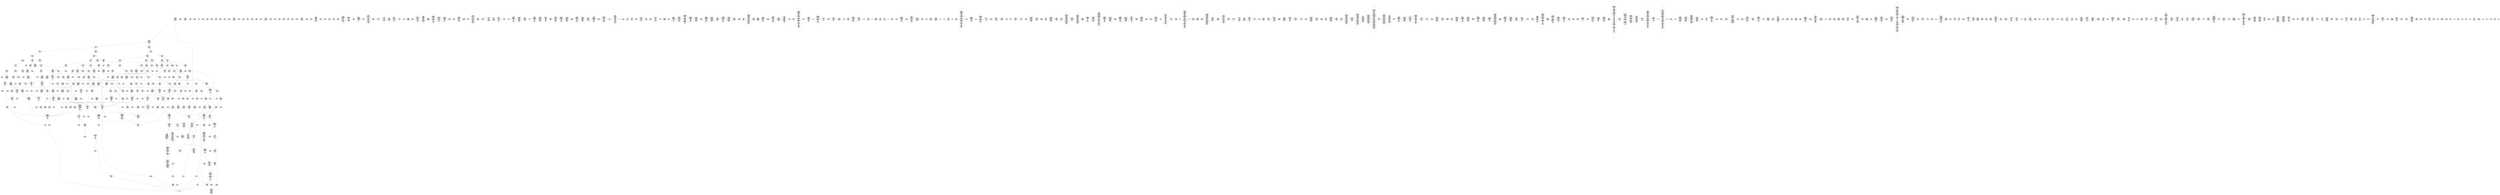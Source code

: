 /* Generated by GvGen v.1.0 (https://www.github.com/stricaud/gvgen) */

digraph G {
compound=true;
   node1 [label="[anywhere]"];
   node2 [label="# 0x0
PUSHX Data
PUSHX Data
MSTORE
PUSHX LogicData
CALLDATASIZE
LT
PUSHX Data
JUMPI
"];
   node3 [label="# 0xd
PUSHX Data
CALLDATALOAD
PUSHX BitData
SHR
PUSHX LogicData
GT
PUSHX Data
JUMPI
"];
   node4 [label="# 0x1e
PUSHX LogicData
GT
PUSHX Data
JUMPI
"];
   node5 [label="# 0x29
PUSHX LogicData
GT
PUSHX Data
JUMPI
"];
   node6 [label="# 0x34
PUSHX LogicData
EQ
PUSHX Data
JUMPI
"];
   node7 [label="# 0x3f
PUSHX LogicData
EQ
PUSHX Data
JUMPI
"];
   node8 [label="# 0x4a
PUSHX LogicData
EQ
PUSHX Data
JUMPI
"];
   node9 [label="# 0x55
PUSHX LogicData
EQ
PUSHX Data
JUMPI
"];
   node10 [label="# 0x60
PUSHX LogicData
EQ
PUSHX Data
JUMPI
"];
   node11 [label="# 0x6b
PUSHX LogicData
EQ
PUSHX Data
JUMPI
"];
   node12 [label="# 0x76
PUSHX Data
REVERT
"];
   node13 [label="# 0x7a
JUMPDEST
PUSHX LogicData
EQ
PUSHX Data
JUMPI
"];
   node14 [label="# 0x86
PUSHX LogicData
EQ
PUSHX Data
JUMPI
"];
   node15 [label="# 0x91
PUSHX LogicData
EQ
PUSHX Data
JUMPI
"];
   node16 [label="# 0x9c
PUSHX LogicData
EQ
PUSHX Data
JUMPI
"];
   node17 [label="# 0xa7
PUSHX LogicData
EQ
PUSHX Data
JUMPI
"];
   node18 [label="# 0xb2
PUSHX LogicData
EQ
PUSHX Data
JUMPI
"];
   node19 [label="# 0xbd
PUSHX Data
REVERT
"];
   node20 [label="# 0xc1
JUMPDEST
PUSHX LogicData
GT
PUSHX Data
JUMPI
"];
   node21 [label="# 0xcd
PUSHX LogicData
EQ
PUSHX Data
JUMPI
"];
   node22 [label="# 0xd8
PUSHX LogicData
EQ
PUSHX Data
JUMPI
"];
   node23 [label="# 0xe3
PUSHX LogicData
EQ
PUSHX Data
JUMPI
"];
   node24 [label="# 0xee
PUSHX LogicData
EQ
PUSHX Data
JUMPI
"];
   node25 [label="# 0xf9
PUSHX LogicData
EQ
PUSHX Data
JUMPI
"];
   node26 [label="# 0x104
PUSHX LogicData
EQ
PUSHX Data
JUMPI
"];
   node27 [label="# 0x10f
PUSHX Data
REVERT
"];
   node28 [label="# 0x113
JUMPDEST
PUSHX LogicData
EQ
PUSHX Data
JUMPI
"];
   node29 [label="# 0x11f
PUSHX LogicData
EQ
PUSHX Data
JUMPI
"];
   node30 [label="# 0x12a
PUSHX LogicData
EQ
PUSHX Data
JUMPI
"];
   node31 [label="# 0x135
PUSHX LogicData
EQ
PUSHX Data
JUMPI
"];
   node32 [label="# 0x140
PUSHX LogicData
EQ
PUSHX Data
JUMPI
"];
   node33 [label="# 0x14b
PUSHX LogicData
EQ
PUSHX Data
JUMPI
"];
   node34 [label="# 0x156
PUSHX Data
REVERT
"];
   node35 [label="# 0x15a
JUMPDEST
PUSHX LogicData
GT
PUSHX Data
JUMPI
"];
   node36 [label="# 0x166
PUSHX LogicData
GT
PUSHX Data
JUMPI
"];
   node37 [label="# 0x171
PUSHX LogicData
EQ
PUSHX Data
JUMPI
"];
   node38 [label="# 0x17c
PUSHX LogicData
EQ
PUSHX Data
JUMPI
"];
   node39 [label="# 0x187
PUSHX LogicData
EQ
PUSHX Data
JUMPI
"];
   node40 [label="# 0x192
PUSHX LogicData
EQ
PUSHX Data
JUMPI
"];
   node41 [label="# 0x19d
PUSHX LogicData
EQ
PUSHX Data
JUMPI
"];
   node42 [label="# 0x1a8
PUSHX LogicData
EQ
PUSHX Data
JUMPI
"];
   node43 [label="# 0x1b3
PUSHX Data
REVERT
"];
   node44 [label="# 0x1b7
JUMPDEST
PUSHX LogicData
EQ
PUSHX Data
JUMPI
"];
   node45 [label="# 0x1c3
PUSHX LogicData
EQ
PUSHX Data
JUMPI
"];
   node46 [label="# 0x1ce
PUSHX LogicData
EQ
PUSHX Data
JUMPI
"];
   node47 [label="# 0x1d9
PUSHX LogicData
EQ
PUSHX Data
JUMPI
"];
   node48 [label="# 0x1e4
PUSHX LogicData
EQ
PUSHX Data
JUMPI
"];
   node49 [label="# 0x1ef
PUSHX LogicData
EQ
PUSHX Data
JUMPI
"];
   node50 [label="# 0x1fa
PUSHX Data
REVERT
"];
   node51 [label="# 0x1fe
JUMPDEST
PUSHX LogicData
GT
PUSHX Data
JUMPI
"];
   node52 [label="# 0x20a
PUSHX LogicData
EQ
PUSHX Data
JUMPI
"];
   node53 [label="# 0x215
PUSHX LogicData
EQ
PUSHX Data
JUMPI
"];
   node54 [label="# 0x220
PUSHX LogicData
EQ
PUSHX Data
JUMPI
"];
   node55 [label="# 0x22b
PUSHX LogicData
EQ
PUSHX Data
JUMPI
"];
   node56 [label="# 0x236
PUSHX LogicData
EQ
PUSHX Data
JUMPI
"];
   node57 [label="# 0x241
PUSHX LogicData
EQ
PUSHX Data
JUMPI
"];
   node58 [label="# 0x24c
PUSHX Data
REVERT
"];
   node59 [label="# 0x250
JUMPDEST
PUSHX LogicData
EQ
PUSHX Data
JUMPI
"];
   node60 [label="# 0x25c
PUSHX LogicData
EQ
PUSHX Data
JUMPI
"];
   node61 [label="# 0x267
PUSHX LogicData
EQ
PUSHX Data
JUMPI
"];
   node62 [label="# 0x272
PUSHX LogicData
EQ
PUSHX Data
JUMPI
"];
   node63 [label="# 0x27d
PUSHX LogicData
EQ
PUSHX Data
JUMPI
"];
   node64 [label="# 0x288
PUSHX LogicData
EQ
PUSHX Data
JUMPI
"];
   node65 [label="# 0x293
JUMPDEST
PUSHX Data
REVERT
"];
   node66 [label="# 0x298
JUMPDEST
CALLVALUE
ISZERO
PUSHX Data
JUMPI
"];
   node67 [label="# 0x2a0
PUSHX Data
REVERT
"];
   node68 [label="# 0x2a4
JUMPDEST
PUSHX Data
PUSHX Data
CALLDATASIZE
PUSHX Data
PUSHX Data
JUMP
"];
   node69 [label="# 0x2b3
JUMPDEST
PUSHX Data
JUMP
"];
   node70 [label="# 0x2b8
JUMPDEST
PUSHX MemData
MLOAD
ISZERO
ISZERO
MSTORE
PUSHX ArithData
ADD
"];
   node71 [label="# 0x2c4
JUMPDEST
PUSHX MemData
MLOAD
SUB
RETURN
"];
   node72 [label="# 0x2cd
JUMPDEST
CALLVALUE
ISZERO
PUSHX Data
JUMPI
"];
   node73 [label="# 0x2d5
PUSHX Data
REVERT
"];
   node74 [label="# 0x2d9
JUMPDEST
PUSHX Data
PUSHX Data
JUMP
"];
   node75 [label="# 0x2e2
JUMPDEST
PUSHX MemData
MLOAD
PUSHX Data
PUSHX Data
JUMP
"];
   node76 [label="# 0x2ef
JUMPDEST
CALLVALUE
ISZERO
PUSHX Data
JUMPI
"];
   node77 [label="# 0x2f7
PUSHX Data
REVERT
"];
   node78 [label="# 0x2fb
JUMPDEST
PUSHX Data
PUSHX Data
CALLDATASIZE
PUSHX Data
PUSHX Data
JUMP
"];
   node79 [label="# 0x30a
JUMPDEST
PUSHX Data
JUMP
"];
   node80 [label="# 0x30f
JUMPDEST
PUSHX MemData
MLOAD
PUSHX ArithData
PUSHX BitData
PUSHX BitData
SHL
SUB
AND
MSTORE
PUSHX ArithData
ADD
PUSHX Data
JUMP
"];
   node81 [label="# 0x327
JUMPDEST
CALLVALUE
ISZERO
PUSHX Data
JUMPI
"];
   node82 [label="# 0x32f
PUSHX Data
REVERT
"];
   node83 [label="# 0x333
JUMPDEST
PUSHX Data
PUSHX Data
CALLDATASIZE
PUSHX Data
PUSHX Data
JUMP
"];
   node84 [label="# 0x342
JUMPDEST
PUSHX Data
JUMP
"];
   node85 [label="# 0x347
JUMPDEST
STOP
"];
   node86 [label="# 0x349
JUMPDEST
CALLVALUE
ISZERO
PUSHX Data
JUMPI
"];
   node87 [label="# 0x351
PUSHX Data
REVERT
"];
   node88 [label="# 0x355
JUMPDEST
PUSHX Data
PUSHX Data
JUMP
"];
   node89 [label="# 0x35e
JUMPDEST
CALLVALUE
ISZERO
PUSHX Data
JUMPI
"];
   node90 [label="# 0x366
PUSHX Data
REVERT
"];
   node91 [label="# 0x36a
JUMPDEST
PUSHX Data
PUSHX StorData
SLOAD
JUMP
"];
   node92 [label="# 0x374
JUMPDEST
PUSHX MemData
MLOAD
MSTORE
PUSHX ArithData
ADD
PUSHX Data
JUMP
"];
   node93 [label="# 0x382
JUMPDEST
CALLVALUE
ISZERO
PUSHX Data
JUMPI
"];
   node94 [label="# 0x38a
PUSHX Data
REVERT
"];
   node95 [label="# 0x38e
JUMPDEST
PUSHX Data
PUSHX Data
CALLDATASIZE
PUSHX Data
PUSHX Data
JUMP
"];
   node96 [label="# 0x39d
JUMPDEST
PUSHX Data
JUMP
"];
   node97 [label="# 0x3a2
JUMPDEST
CALLVALUE
ISZERO
PUSHX Data
JUMPI
"];
   node98 [label="# 0x3aa
PUSHX Data
REVERT
"];
   node99 [label="# 0x3ae
JUMPDEST
PUSHX Data
PUSHX Data
CALLDATASIZE
PUSHX Data
PUSHX Data
JUMP
"];
   node100 [label="# 0x3bd
JUMPDEST
PUSHX Data
JUMP
"];
   node101 [label="# 0x3c2
JUMPDEST
CALLVALUE
ISZERO
PUSHX Data
JUMPI
"];
   node102 [label="# 0x3ca
PUSHX Data
REVERT
"];
   node103 [label="# 0x3ce
JUMPDEST
PUSHX Data
PUSHX Data
JUMP
"];
   node104 [label="# 0x3d7
JUMPDEST
CALLVALUE
ISZERO
PUSHX Data
JUMPI
"];
   node105 [label="# 0x3df
PUSHX Data
REVERT
"];
   node106 [label="# 0x3e3
JUMPDEST
PUSHX Data
PUSHX Data
CALLDATASIZE
PUSHX Data
PUSHX Data
JUMP
"];
   node107 [label="# 0x3f2
JUMPDEST
PUSHX Data
JUMP
"];
   node108 [label="# 0x3f7
JUMPDEST
CALLVALUE
ISZERO
PUSHX Data
JUMPI
"];
   node109 [label="# 0x3ff
PUSHX Data
REVERT
"];
   node110 [label="# 0x403
JUMPDEST
PUSHX Data
PUSHX StorData
SLOAD
JUMP
"];
   node111 [label="# 0x40d
JUMPDEST
CALLVALUE
ISZERO
PUSHX Data
JUMPI
"];
   node112 [label="# 0x415
PUSHX Data
REVERT
"];
   node113 [label="# 0x419
JUMPDEST
PUSHX Data
PUSHX Data
JUMP
"];
   node114 [label="# 0x422
JUMPDEST
CALLVALUE
ISZERO
PUSHX Data
JUMPI
"];
   node115 [label="# 0x42a
PUSHX Data
REVERT
"];
   node116 [label="# 0x42e
JUMPDEST
PUSHX Data
PUSHX Data
CALLDATASIZE
PUSHX Data
PUSHX Data
JUMP
"];
   node117 [label="# 0x43d
JUMPDEST
PUSHX Data
JUMP
"];
   node118 [label="# 0x442
JUMPDEST
CALLVALUE
ISZERO
PUSHX Data
JUMPI
"];
   node119 [label="# 0x44a
PUSHX Data
REVERT
"];
   node120 [label="# 0x44e
JUMPDEST
PUSHX Data
PUSHX Data
CALLDATASIZE
PUSHX Data
PUSHX Data
JUMP
"];
   node121 [label="# 0x45d
JUMPDEST
PUSHX Data
JUMP
"];
   node122 [label="# 0x462
JUMPDEST
CALLVALUE
ISZERO
PUSHX Data
JUMPI
"];
   node123 [label="# 0x46a
PUSHX Data
REVERT
"];
   node124 [label="# 0x46e
JUMPDEST
PUSHX Data
PUSHX Data
CALLDATASIZE
PUSHX Data
PUSHX Data
JUMP
"];
   node125 [label="# 0x47d
JUMPDEST
PUSHX Data
JUMP
"];
   node126 [label="# 0x482
JUMPDEST
CALLVALUE
ISZERO
PUSHX Data
JUMPI
"];
   node127 [label="# 0x48a
PUSHX Data
REVERT
"];
   node128 [label="# 0x48e
JUMPDEST
PUSHX StorData
SLOAD
PUSHX Data
PUSHX Data
DIV
PUSHX BitData
AND
JUMP
"];
   node129 [label="# 0x4a2
JUMPDEST
CALLVALUE
ISZERO
PUSHX Data
JUMPI
"];
   node130 [label="# 0x4aa
PUSHX Data
REVERT
"];
   node131 [label="# 0x4ae
JUMPDEST
PUSHX Data
PUSHX Data
JUMP
"];
   node132 [label="# 0x4b7
JUMPDEST
CALLVALUE
ISZERO
PUSHX Data
JUMPI
"];
   node133 [label="# 0x4bf
PUSHX Data
REVERT
"];
   node134 [label="# 0x4c3
JUMPDEST
PUSHX Data
PUSHX Data
CALLDATASIZE
PUSHX Data
PUSHX Data
JUMP
"];
   node135 [label="# 0x4d2
JUMPDEST
PUSHX Data
JUMP
"];
   node136 [label="# 0x4d7
JUMPDEST
PUSHX MemData
MLOAD
PUSHX Data
PUSHX Data
JUMP
"];
   node137 [label="# 0x4e4
JUMPDEST
CALLVALUE
ISZERO
PUSHX Data
JUMPI
"];
   node138 [label="# 0x4ec
PUSHX Data
REVERT
"];
   node139 [label="# 0x4f0
JUMPDEST
PUSHX StorData
SLOAD
PUSHX Data
PUSHX BitData
AND
JUMP
"];
   node140 [label="# 0x4fe
JUMPDEST
CALLVALUE
ISZERO
PUSHX Data
JUMPI
"];
   node141 [label="# 0x506
PUSHX Data
REVERT
"];
   node142 [label="# 0x50a
JUMPDEST
PUSHX Data
PUSHX Data
JUMP
"];
   node143 [label="# 0x513
JUMPDEST
CALLVALUE
ISZERO
PUSHX Data
JUMPI
"];
   node144 [label="# 0x51b
PUSHX Data
REVERT
"];
   node145 [label="# 0x51f
JUMPDEST
PUSHX Data
PUSHX Data
CALLDATASIZE
PUSHX Data
PUSHX Data
JUMP
"];
   node146 [label="# 0x52e
JUMPDEST
PUSHX Data
JUMP
"];
   node147 [label="# 0x533
JUMPDEST
CALLVALUE
ISZERO
PUSHX Data
JUMPI
"];
   node148 [label="# 0x53b
PUSHX Data
REVERT
"];
   node149 [label="# 0x53f
JUMPDEST
PUSHX StorData
SLOAD
PUSHX Data
PUSHX Data
DIV
PUSHX BitData
AND
JUMP
"];
   node150 [label="# 0x552
JUMPDEST
CALLVALUE
ISZERO
PUSHX Data
JUMPI
"];
   node151 [label="# 0x55a
PUSHX Data
REVERT
"];
   node152 [label="# 0x55e
JUMPDEST
PUSHX Data
PUSHX Data
CALLDATASIZE
PUSHX Data
PUSHX Data
JUMP
"];
   node153 [label="# 0x56d
JUMPDEST
PUSHX Data
JUMP
"];
   node154 [label="# 0x572
JUMPDEST
CALLVALUE
ISZERO
PUSHX Data
JUMPI
"];
   node155 [label="# 0x57a
PUSHX Data
REVERT
"];
   node156 [label="# 0x57e
JUMPDEST
PUSHX Data
PUSHX Data
JUMP
"];
   node157 [label="# 0x587
JUMPDEST
CALLVALUE
ISZERO
PUSHX Data
JUMPI
"];
   node158 [label="# 0x58f
PUSHX Data
REVERT
"];
   node159 [label="# 0x593
JUMPDEST
PUSHX Data
PUSHX Data
CALLDATASIZE
PUSHX Data
PUSHX Data
JUMP
"];
   node160 [label="# 0x5a2
JUMPDEST
PUSHX Data
JUMP
"];
   node161 [label="# 0x5a7
JUMPDEST
CALLVALUE
ISZERO
PUSHX Data
JUMPI
"];
   node162 [label="# 0x5af
PUSHX Data
REVERT
"];
   node163 [label="# 0x5b3
JUMPDEST
PUSHX Data
PUSHX Data
CALLDATASIZE
PUSHX Data
PUSHX Data
JUMP
"];
   node164 [label="# 0x5c2
JUMPDEST
PUSHX Data
JUMP
"];
   node165 [label="# 0x5c7
JUMPDEST
PUSHX Data
PUSHX Data
CALLDATASIZE
PUSHX Data
PUSHX Data
JUMP
"];
   node166 [label="# 0x5d5
JUMPDEST
PUSHX Data
JUMP
"];
   node167 [label="# 0x5da
JUMPDEST
CALLVALUE
ISZERO
PUSHX Data
JUMPI
"];
   node168 [label="# 0x5e2
PUSHX Data
REVERT
"];
   node169 [label="# 0x5e6
JUMPDEST
PUSHX Data
PUSHX Data
CALLDATASIZE
PUSHX Data
PUSHX Data
JUMP
"];
   node170 [label="# 0x5f5
JUMPDEST
PUSHX Data
JUMP
"];
   node171 [label="# 0x5fa
JUMPDEST
PUSHX MemData
MLOAD
PUSHX Data
PUSHX Data
JUMP
"];
   node172 [label="# 0x607
JUMPDEST
CALLVALUE
ISZERO
PUSHX Data
JUMPI
"];
   node173 [label="# 0x60f
PUSHX Data
REVERT
"];
   node174 [label="# 0x613
JUMPDEST
PUSHX StorData
SLOAD
PUSHX ArithData
PUSHX BitData
PUSHX BitData
SHL
SUB
AND
PUSHX Data
JUMP
"];
   node175 [label="# 0x625
JUMPDEST
CALLVALUE
ISZERO
PUSHX Data
JUMPI
"];
   node176 [label="# 0x62d
PUSHX Data
REVERT
"];
   node177 [label="# 0x631
JUMPDEST
PUSHX Data
PUSHX StorData
SLOAD
JUMP
"];
   node178 [label="# 0x63b
JUMPDEST
CALLVALUE
ISZERO
PUSHX Data
JUMPI
"];
   node179 [label="# 0x643
PUSHX Data
REVERT
"];
   node180 [label="# 0x647
JUMPDEST
PUSHX Data
PUSHX Data
JUMP
"];
   node181 [label="# 0x650
JUMPDEST
CALLVALUE
ISZERO
PUSHX Data
JUMPI
"];
   node182 [label="# 0x658
PUSHX Data
REVERT
"];
   node183 [label="# 0x65c
JUMPDEST
PUSHX Data
PUSHX Data
CALLDATASIZE
PUSHX Data
PUSHX Data
JUMP
"];
   node184 [label="# 0x66b
JUMPDEST
PUSHX Data
JUMP
"];
   node185 [label="# 0x670
JUMPDEST
PUSHX Data
PUSHX Data
CALLDATASIZE
PUSHX Data
PUSHX Data
JUMP
"];
   node186 [label="# 0x67e
JUMPDEST
PUSHX Data
JUMP
"];
   node187 [label="# 0x683
JUMPDEST
CALLVALUE
ISZERO
PUSHX Data
JUMPI
"];
   node188 [label="# 0x68b
PUSHX Data
REVERT
"];
   node189 [label="# 0x68f
JUMPDEST
PUSHX Data
PUSHX Data
CALLDATASIZE
PUSHX Data
PUSHX Data
JUMP
"];
   node190 [label="# 0x69e
JUMPDEST
PUSHX Data
JUMP
"];
   node191 [label="# 0x6a3
JUMPDEST
CALLVALUE
ISZERO
PUSHX Data
JUMPI
"];
   node192 [label="# 0x6ab
PUSHX Data
REVERT
"];
   node193 [label="# 0x6af
JUMPDEST
PUSHX Data
PUSHX Data
JUMP
"];
   node194 [label="# 0x6b8
JUMPDEST
CALLVALUE
ISZERO
PUSHX Data
JUMPI
"];
   node195 [label="# 0x6c0
PUSHX Data
REVERT
"];
   node196 [label="# 0x6c4
JUMPDEST
PUSHX Data
PUSHX Data
CALLDATASIZE
PUSHX Data
PUSHX Data
JUMP
"];
   node197 [label="# 0x6d3
JUMPDEST
PUSHX Data
JUMP
"];
   node198 [label="# 0x6d8
JUMPDEST
CALLVALUE
ISZERO
PUSHX Data
JUMPI
"];
   node199 [label="# 0x6e0
PUSHX Data
REVERT
"];
   node200 [label="# 0x6e4
JUMPDEST
PUSHX Data
PUSHX Data
CALLDATASIZE
PUSHX Data
PUSHX Data
JUMP
"];
   node201 [label="# 0x6f3
JUMPDEST
PUSHX Data
JUMP
"];
   node202 [label="# 0x6f8
JUMPDEST
CALLVALUE
ISZERO
PUSHX Data
JUMPI
"];
   node203 [label="# 0x700
PUSHX Data
REVERT
"];
   node204 [label="# 0x704
JUMPDEST
PUSHX Data
PUSHX Data
CALLDATASIZE
PUSHX Data
PUSHX Data
JUMP
"];
   node205 [label="# 0x713
JUMPDEST
PUSHX Data
JUMP
"];
   node206 [label="# 0x718
JUMPDEST
CALLVALUE
ISZERO
PUSHX Data
JUMPI
"];
   node207 [label="# 0x720
PUSHX Data
REVERT
"];
   node208 [label="# 0x724
JUMPDEST
PUSHX Data
PUSHX Data
CALLDATASIZE
PUSHX Data
PUSHX Data
JUMP
"];
   node209 [label="# 0x733
JUMPDEST
PUSHX Data
JUMP
"];
   node210 [label="# 0x738
JUMPDEST
PUSHX MemData
MLOAD
PUSHX Data
PUSHX Data
JUMP
"];
   node211 [label="# 0x745
JUMPDEST
CALLVALUE
ISZERO
PUSHX Data
JUMPI
"];
   node212 [label="# 0x74d
PUSHX Data
REVERT
"];
   node213 [label="# 0x751
JUMPDEST
PUSHX Data
PUSHX Data
CALLDATASIZE
PUSHX Data
PUSHX Data
JUMP
"];
   node214 [label="# 0x760
JUMPDEST
PUSHX Data
JUMP
"];
   node215 [label="# 0x765
JUMPDEST
PUSHX Data
PUSHX Data
CALLDATASIZE
PUSHX Data
PUSHX Data
JUMP
"];
   node216 [label="# 0x773
JUMPDEST
PUSHX Data
JUMP
"];
   node217 [label="# 0x778
JUMPDEST
CALLVALUE
ISZERO
PUSHX Data
JUMPI
"];
   node218 [label="# 0x780
PUSHX Data
REVERT
"];
   node219 [label="# 0x784
JUMPDEST
PUSHX Data
PUSHX StorData
SLOAD
JUMP
"];
   node220 [label="# 0x78e
JUMPDEST
CALLVALUE
ISZERO
PUSHX Data
JUMPI
"];
   node221 [label="# 0x796
PUSHX Data
REVERT
"];
   node222 [label="# 0x79a
JUMPDEST
PUSHX Data
PUSHX Data
CALLDATASIZE
PUSHX Data
PUSHX Data
JUMP
"];
   node223 [label="# 0x7a9
JUMPDEST
PUSHX Data
PUSHX Data
MSTORE
PUSHX Data
MSTORE
PUSHX Data
SHA3
SLOAD
PUSHX BitData
AND
JUMP
"];
   node224 [label="# 0x7be
JUMPDEST
CALLVALUE
ISZERO
PUSHX Data
JUMPI
"];
   node225 [label="# 0x7c6
PUSHX Data
REVERT
"];
   node226 [label="# 0x7ca
JUMPDEST
PUSHX Data
PUSHX Data
CALLDATASIZE
PUSHX Data
PUSHX Data
JUMP
"];
   node227 [label="# 0x7d9
JUMPDEST
PUSHX Data
JUMP
"];
   node228 [label="# 0x7de
JUMPDEST
CALLVALUE
ISZERO
PUSHX Data
JUMPI
"];
   node229 [label="# 0x7e6
PUSHX Data
REVERT
"];
   node230 [label="# 0x7ea
JUMPDEST
PUSHX Data
PUSHX Data
CALLDATASIZE
PUSHX Data
PUSHX Data
JUMP
"];
   node231 [label="# 0x7f9
JUMPDEST
PUSHX Data
JUMP
"];
   node232 [label="# 0x7fe
JUMPDEST
CALLVALUE
ISZERO
PUSHX Data
JUMPI
"];
   node233 [label="# 0x806
PUSHX Data
REVERT
"];
   node234 [label="# 0x80a
JUMPDEST
PUSHX Data
PUSHX Data
CALLDATASIZE
PUSHX Data
PUSHX Data
JUMP
"];
   node235 [label="# 0x819
JUMPDEST
PUSHX Data
JUMP
"];
   node236 [label="# 0x81e
JUMPDEST
CALLVALUE
ISZERO
PUSHX Data
JUMPI
"];
   node237 [label="# 0x826
PUSHX Data
REVERT
"];
   node238 [label="# 0x82a
JUMPDEST
PUSHX Data
PUSHX Data
CALLDATASIZE
PUSHX Data
PUSHX Data
JUMP
"];
   node239 [label="# 0x839
JUMPDEST
PUSHX Data
JUMP
"];
   node240 [label="# 0x83e
JUMPDEST
CALLVALUE
ISZERO
PUSHX Data
JUMPI
"];
   node241 [label="# 0x846
PUSHX Data
REVERT
"];
   node242 [label="# 0x84a
JUMPDEST
PUSHX Data
PUSHX Data
CALLDATASIZE
PUSHX Data
PUSHX Data
JUMP
"];
   node243 [label="# 0x859
JUMPDEST
PUSHX Data
JUMP
"];
   node244 [label="# 0x85e
JUMPDEST
PUSHX Data
PUSHX ArithData
PUSHX BitData
PUSHX BitData
SHL
SUB
NOT
AND
PUSHX BitData
PUSHX BitData
SHL
EQ
PUSHX Data
JUMPI
"];
   node245 [label="# 0x87a
PUSHX ArithData
PUSHX BitData
PUSHX BitData
SHL
SUB
NOT
AND
PUSHX BitData
PUSHX BitData
SHL
EQ
"];
   node246 [label="# 0x88f
JUMPDEST
PUSHX Data
JUMPI
"];
   node247 [label="# 0x895
PUSHX BitData
PUSHX BitData
SHL
PUSHX ArithData
PUSHX BitData
PUSHX BitData
SHL
SUB
NOT
AND
EQ
"];
   node248 [label="# 0x8aa
JUMPDEST
JUMP
"];
   node249 [label="# 0x8b0
JUMPDEST
PUSHX Data
PUSHX StorData
SLOAD
PUSHX Data
PUSHX Data
JUMP
"];
   node250 [label="# 0x8bf
JUMPDEST
PUSHX ArithData
ADD
PUSHX ArithData
DIV
MUL
PUSHX ArithData
ADD
PUSHX MemData
MLOAD
ADD
PUSHX Data
MSTORE
MSTORE
PUSHX ArithData
ADD
SLOAD
PUSHX Data
PUSHX Data
JUMP
"];
   node251 [label="# 0x8eb
JUMPDEST
ISZERO
PUSHX Data
JUMPI
"];
   node252 [label="# 0x8f2
PUSHX LogicData
LT
PUSHX Data
JUMPI
"];
   node253 [label="# 0x8fa
PUSHX ArithData
SLOAD
DIV
MUL
MSTORE
PUSHX ArithData
ADD
PUSHX Data
JUMP
"];
   node254 [label="# 0x90d
JUMPDEST
ADD
PUSHX Data
MSTORE
PUSHX Data
PUSHX Data
SHA3
"];
   node255 [label="# 0x91b
JUMPDEST
SLOAD
MSTORE
PUSHX ArithData
ADD
PUSHX ArithData
ADD
GT
PUSHX Data
JUMPI
"];
   node256 [label="# 0x92f
SUB
PUSHX BitData
AND
ADD
"];
   node257 [label="# 0x938
JUMPDEST
JUMP
"];
   node258 [label="# 0x942
JUMPDEST
PUSHX Data
PUSHX Data
PUSHX Data
JUMP
"];
   node259 [label="# 0x94d
JUMPDEST
PUSHX Data
JUMPI
"];
   node260 [label="# 0x952
PUSHX MemData
MLOAD
PUSHX BitData
PUSHX BitData
SHL
MSTORE
PUSHX ArithData
ADD
PUSHX MemData
MLOAD
SUB
REVERT
"];
   node261 [label="# 0x96a
JUMPDEST
PUSHX Data
MSTORE
PUSHX Data
PUSHX Data
MSTORE
PUSHX Data
SHA3
SLOAD
PUSHX ArithData
PUSHX BitData
PUSHX BitData
SHL
SUB
AND
JUMP
"];
   node262 [label="# 0x986
JUMPDEST
PUSHX Data
PUSHX Data
PUSHX Data
JUMP
"];
   node263 [label="# 0x991
JUMPDEST
PUSHX ArithData
PUSHX BitData
PUSHX BitData
SHL
SUB
AND
PUSHX ArithData
PUSHX BitData
PUSHX BitData
SHL
SUB
AND
EQ
ISZERO
PUSHX Data
JUMPI
"];
   node264 [label="# 0x9ae
PUSHX MemData
MLOAD
PUSHX BitData
PUSHX BitData
SHL
MSTORE
PUSHX ArithData
ADD
PUSHX MemData
MLOAD
SUB
REVERT
"];
   node265 [label="# 0x9c6
JUMPDEST
CALLER
PUSHX ArithData
PUSHX BitData
PUSHX BitData
SHL
SUB
AND
EQ
PUSHX Data
JUMPI
"];
   node266 [label="# 0x9d7
PUSHX Data
CALLER
PUSHX Data
JUMP
"];
   node267 [label="# 0x9e0
JUMPDEST
PUSHX Data
JUMPI
"];
   node268 [label="# 0x9e5
PUSHX MemData
MLOAD
PUSHX BitData
PUSHX BitData
SHL
MSTORE
PUSHX ArithData
ADD
PUSHX MemData
MLOAD
SUB
REVERT
"];
   node269 [label="# 0x9fd
JUMPDEST
PUSHX Data
PUSHX Data
JUMP
"];
   node270 [label="# 0xa08
JUMPDEST
JUMP
"];
   node271 [label="# 0xa0d
JUMPDEST
PUSHX StorData
SLOAD
PUSHX Data
PUSHX Data
JUMP
"];
   node272 [label="# 0xa1a
JUMPDEST
PUSHX ArithData
ADD
PUSHX ArithData
DIV
MUL
PUSHX ArithData
ADD
PUSHX MemData
MLOAD
ADD
PUSHX Data
MSTORE
MSTORE
PUSHX ArithData
ADD
SLOAD
PUSHX Data
PUSHX Data
JUMP
"];
   node273 [label="# 0xa46
JUMPDEST
ISZERO
PUSHX Data
JUMPI
"];
   node274 [label="# 0xa4d
PUSHX LogicData
LT
PUSHX Data
JUMPI
"];
   node275 [label="# 0xa55
PUSHX ArithData
SLOAD
DIV
MUL
MSTORE
PUSHX ArithData
ADD
PUSHX Data
JUMP
"];
   node276 [label="# 0xa68
JUMPDEST
ADD
PUSHX Data
MSTORE
PUSHX Data
PUSHX Data
SHA3
"];
   node277 [label="# 0xa76
JUMPDEST
SLOAD
MSTORE
PUSHX ArithData
ADD
PUSHX ArithData
ADD
GT
PUSHX Data
JUMPI
"];
   node278 [label="# 0xa8a
SUB
PUSHX BitData
AND
ADD
"];
   node279 [label="# 0xa93
JUMPDEST
JUMP
"];
   node280 [label="# 0xa9b
JUMPDEST
PUSHX StorData
SLOAD
PUSHX ArithData
PUSHX BitData
PUSHX BitData
SHL
SUB
AND
CALLER
EQ
PUSHX Data
JUMPI
"];
   node281 [label="# 0xaae
PUSHX MemData
MLOAD
PUSHX BitData
PUSHX BitData
SHL
MSTORE
PUSHX ArithData
ADD
PUSHX Data
PUSHX Data
JUMP
"];
   node282 [label="# 0xac5
JUMPDEST
PUSHX MemData
MLOAD
SUB
REVERT
"];
   node283 [label="# 0xace
JUMPDEST
MLOAD
PUSHX Data
PUSHX Data
PUSHX ArithData
ADD
PUSHX Data
JUMP
"];
   node284 [label="# 0xae1
JUMPDEST
JUMP
"];
   node285 [label="# 0xae5
JUMPDEST
PUSHX StorData
SLOAD
PUSHX ArithData
PUSHX BitData
PUSHX BitData
SHL
SUB
AND
CALLER
EQ
PUSHX Data
JUMPI
"];
   node286 [label="# 0xaf8
PUSHX MemData
MLOAD
PUSHX BitData
PUSHX BitData
SHL
MSTORE
PUSHX ArithData
ADD
PUSHX Data
PUSHX Data
JUMP
"];
   node287 [label="# 0xb0f
JUMPDEST
PUSHX StorData
SLOAD
PUSHX BitData
NOT
AND
ISZERO
ISZERO
OR
SSTORE
JUMP
"];
   node288 [label="# 0xb22
JUMPDEST
PUSHX StorData
SLOAD
PUSHX StorData
SLOAD
SUB
PUSHX BitData
NOT
ADD
JUMP
"];
   node289 [label="# 0xb30
JUMPDEST
PUSHX Data
PUSHX Data
JUMP
"];
   node290 [label="# 0xb3b
JUMPDEST
PUSHX StorData
SLOAD
PUSHX ArithData
PUSHX BitData
PUSHX BitData
SHL
SUB
AND
CALLER
EQ
PUSHX Data
JUMPI
"];
   node291 [label="# 0xb4e
PUSHX MemData
MLOAD
PUSHX BitData
PUSHX BitData
SHL
MSTORE
PUSHX ArithData
ADD
PUSHX Data
PUSHX Data
JUMP
"];
   node292 [label="# 0xb65
JUMPDEST
PUSHX LogicData
PUSHX StorData
SLOAD
EQ
ISZERO
PUSHX Data
JUMPI
"];
   node293 [label="# 0xb71
PUSHX MemData
MLOAD
PUSHX BitData
PUSHX BitData
SHL
MSTORE
PUSHX Data
PUSHX ArithData
ADD
MSTORE
PUSHX Data
PUSHX ArithData
ADD
MSTORE
PUSHX Data
PUSHX ArithData
ADD
MSTORE
PUSHX ArithData
ADD
PUSHX Data
JUMP
"];
   node294 [label="# 0xbb8
JUMPDEST
PUSHX Data
PUSHX Data
SSTORE
PUSHX Data
PUSHX Data
PUSHX StorData
SLOAD
PUSHX ArithData
PUSHX BitData
PUSHX BitData
SHL
SUB
AND
JUMP
"];
   node295 [label="# 0xbd1
JUMPDEST
PUSHX ArithData
PUSHX BitData
PUSHX BitData
SHL
SUB
AND
SELFBALANCE
PUSHX MemData
MLOAD
PUSHX Data
PUSHX MemData
MLOAD
SUB
GAS
CALL
RETURNDATASIZE
PUSHX LogicData
EQ
PUSHX Data
JUMPI
"];
   node296 [label="# 0xbfa
PUSHX MemData
MLOAD
PUSHX BitData
NOT
PUSHX ArithData
RETURNDATASIZE
ADD
AND
ADD
PUSHX Data
MSTORE
RETURNDATASIZE
MSTORE
RETURNDATASIZE
PUSHX Data
PUSHX ArithData
ADD
RETURNDATACOPY
PUSHX Data
JUMP
"];
   node297 [label="# 0xc1b
JUMPDEST
PUSHX Data
"];
   node298 [label="# 0xc20
JUMPDEST
PUSHX Data
JUMPI
"];
   node299 [label="# 0xc2a
PUSHX Data
REVERT
"];
   node300 [label="# 0xc2e
JUMPDEST
PUSHX Data
PUSHX Data
SSTORE
JUMP
"];
   node301 [label="# 0xc36
JUMPDEST
PUSHX Data
PUSHX MemData
MLOAD
PUSHX ArithData
ADD
PUSHX Data
MSTORE
PUSHX Data
MSTORE
PUSHX Data
JUMP
"];
   node302 [label="# 0xc51
JUMPDEST
PUSHX StorData
SLOAD
PUSHX ArithData
PUSHX BitData
PUSHX BitData
SHL
SUB
AND
CALLER
EQ
PUSHX Data
JUMPI
"];
   node303 [label="# 0xc64
PUSHX MemData
MLOAD
PUSHX BitData
PUSHX BitData
SHL
MSTORE
PUSHX ArithData
ADD
PUSHX Data
PUSHX Data
JUMP
"];
   node304 [label="# 0xc7b
JUMPDEST
PUSHX Data
SSTORE
JUMP
"];
   node305 [label="# 0xc80
JUMPDEST
PUSHX StorData
SLOAD
PUSHX ArithData
PUSHX BitData
PUSHX BitData
SHL
SUB
AND
CALLER
EQ
PUSHX Data
JUMPI
"];
   node306 [label="# 0xc93
PUSHX MemData
MLOAD
PUSHX BitData
PUSHX BitData
SHL
MSTORE
PUSHX ArithData
ADD
PUSHX Data
PUSHX Data
JUMP
"];
   node307 [label="# 0xcaa
JUMPDEST
MLOAD
PUSHX Data
PUSHX Data
PUSHX ArithData
ADD
PUSHX Data
JUMP
"];
   node308 [label="# 0xcbd
JUMPDEST
PUSHX StorData
SLOAD
PUSHX Data
PUSHX Data
JUMP
"];
   node309 [label="# 0xcca
JUMPDEST
MLOAD
PUSHX Data
PUSHX Data
PUSHX ArithData
PUSHX BitData
PUSHX BitData
SHL
SUB
GT
ISZERO
PUSHX Data
JUMPI
"];
   node310 [label="# 0xce2
PUSHX Data
PUSHX Data
JUMP
"];
   node311 [label="# 0xce9
JUMPDEST
PUSHX MemData
MLOAD
MSTORE
PUSHX ArithData
MUL
PUSHX ArithData
ADD
ADD
PUSHX Data
MSTORE
ISZERO
PUSHX Data
JUMPI
"];
   node312 [label="# 0xd03
PUSHX ArithData
ADD
"];
   node313 [label="# 0xd07
JUMPDEST
PUSHX Data
MLOAD
PUSHX ArithData
ADD
MSTORE
PUSHX Data
MSTORE
PUSHX ArithData
ADD
MSTORE
ADD
MSTORE
MSTORE
PUSHX BitData
NOT
ADD
ADD
PUSHX Data
JUMPI
"];
   node314 [label="# 0xd32
"];
   node315 [label="# 0xd34
JUMPDEST
PUSHX Data
"];
   node316 [label="# 0xd3a
JUMPDEST
EQ
PUSHX Data
JUMPI
"];
   node317 [label="# 0xd42
PUSHX Data
MLOAD
LT
PUSHX Data
JUMPI
"];
   node318 [label="# 0xd4f
PUSHX Data
PUSHX Data
JUMP
"];
   node319 [label="# 0xd56
JUMPDEST
PUSHX ArithData
MUL
PUSHX ArithData
ADD
ADD
MLOAD
PUSHX Data
JUMP
"];
   node320 [label="# 0xd63
JUMPDEST
MLOAD
LT
PUSHX Data
JUMPI
"];
   node321 [label="# 0xd6e
PUSHX Data
PUSHX Data
JUMP
"];
   node322 [label="# 0xd75
JUMPDEST
PUSHX ArithData
MUL
ADD
ADD
MSTORE
PUSHX ArithData
ADD
PUSHX Data
JUMP
"];
   node323 [label="# 0xd88
JUMPDEST
JUMP
"];
   node324 [label="# 0xd90
JUMPDEST
PUSHX StorData
SLOAD
PUSHX Data
PUSHX Data
JUMP
"];
   node325 [label="# 0xd9d
JUMPDEST
PUSHX Data
PUSHX Data
PUSHX Data
JUMP
"];
   node326 [label="# 0xda8
JUMPDEST
MLOAD
JUMP
"];
   node327 [label="# 0xdaf
JUMPDEST
PUSHX Data
PUSHX ArithData
PUSHX BitData
PUSHX BitData
SHL
SUB
AND
PUSHX Data
JUMPI
"];
   node328 [label="# 0xdc0
PUSHX MemData
MLOAD
PUSHX BitData
PUSHX BitData
SHL
MSTORE
PUSHX ArithData
ADD
PUSHX MemData
MLOAD
SUB
REVERT
"];
   node329 [label="# 0xdd8
JUMPDEST
PUSHX ArithData
PUSHX BitData
PUSHX BitData
SHL
SUB
AND
PUSHX Data
MSTORE
PUSHX Data
PUSHX Data
MSTORE
PUSHX Data
SHA3
SLOAD
PUSHX ArithData
PUSHX BitData
PUSHX BitData
SHL
SUB
AND
JUMP
"];
   node330 [label="# 0xdfd
JUMPDEST
PUSHX StorData
SLOAD
PUSHX ArithData
PUSHX BitData
PUSHX BitData
SHL
SUB
AND
CALLER
EQ
PUSHX Data
JUMPI
"];
   node331 [label="# 0xe10
PUSHX MemData
MLOAD
PUSHX BitData
PUSHX BitData
SHL
MSTORE
PUSHX ArithData
ADD
PUSHX Data
PUSHX Data
JUMP
"];
   node332 [label="# 0xe27
JUMPDEST
PUSHX Data
PUSHX Data
PUSHX Data
JUMP
"];
   node333 [label="# 0xe31
JUMPDEST
JUMP
"];
   node334 [label="# 0xe33
JUMPDEST
PUSHX StorData
SLOAD
PUSHX ArithData
PUSHX BitData
PUSHX BitData
SHL
SUB
AND
CALLER
EQ
PUSHX Data
JUMPI
"];
   node335 [label="# 0xe46
PUSHX MemData
MLOAD
PUSHX BitData
PUSHX BitData
SHL
MSTORE
PUSHX ArithData
ADD
PUSHX Data
PUSHX Data
JUMP
"];
   node336 [label="# 0xe5d
JUMPDEST
PUSHX Data
SSTORE
JUMP
"];
   node337 [label="# 0xe62
JUMPDEST
PUSHX StorData
SLOAD
PUSHX ArithData
PUSHX BitData
PUSHX BitData
SHL
SUB
AND
CALLER
EQ
PUSHX Data
JUMPI
"];
   node338 [label="# 0xe75
PUSHX MemData
MLOAD
PUSHX BitData
PUSHX BitData
SHL
MSTORE
PUSHX ArithData
ADD
PUSHX Data
PUSHX Data
JUMP
"];
   node339 [label="# 0xe8c
JUMPDEST
MLOAD
PUSHX Data
PUSHX Data
PUSHX ArithData
ADD
PUSHX Data
JUMP
"];
   node340 [label="# 0xe9f
JUMPDEST
PUSHX StorData
SLOAD
PUSHX ArithData
PUSHX BitData
PUSHX BitData
SHL
SUB
AND
CALLER
EQ
PUSHX Data
JUMPI
"];
   node341 [label="# 0xeb2
PUSHX MemData
MLOAD
PUSHX BitData
PUSHX BitData
SHL
MSTORE
PUSHX ArithData
ADD
PUSHX Data
PUSHX Data
JUMP
"];
   node342 [label="# 0xec9
JUMPDEST
PUSHX StorData
SLOAD
PUSHX Data
PUSHX Data
JUMP
"];
   node343 [label="# 0xed5
JUMPDEST
PUSHX Data
PUSHX Data
JUMP
"];
   node344 [label="# 0xedf
JUMPDEST
GT
ISZERO
PUSHX Data
JUMPI
"];
   node345 [label="# 0xee6
PUSHX MemData
MLOAD
PUSHX BitData
PUSHX BitData
SHL
MSTORE
PUSHX Data
PUSHX ArithData
ADD
MSTORE
PUSHX Data
PUSHX ArithData
ADD
MSTORE
PUSHX BitData
PUSHX BitData
SHL
PUSHX ArithData
ADD
MSTORE
PUSHX ArithData
ADD
PUSHX Data
JUMP
"];
   node346 [label="# 0xf26
JUMPDEST
PUSHX Data
CALLER
PUSHX Data
JUMP
"];
   node347 [label="# 0xf30
JUMPDEST
JUMP
"];
   node348 [label="# 0xf33
JUMPDEST
PUSHX Data
PUSHX Data
PUSHX Data
PUSHX Data
PUSHX Data
JUMP
"];
   node349 [label="# 0xf43
JUMPDEST
PUSHX Data
PUSHX ArithData
PUSHX BitData
PUSHX BitData
SHL
SUB
GT
ISZERO
PUSHX Data
JUMPI
"];
   node350 [label="# 0xf58
PUSHX Data
PUSHX Data
JUMP
"];
   node351 [label="# 0xf5f
JUMPDEST
PUSHX MemData
MLOAD
MSTORE
PUSHX ArithData
MUL
PUSHX ArithData
ADD
ADD
PUSHX Data
MSTORE
ISZERO
PUSHX Data
JUMPI
"];
   node352 [label="# 0xf79
PUSHX ArithData
ADD
PUSHX ArithData
MUL
CALLDATASIZE
CALLDATACOPY
ADD
"];
   node353 [label="# 0xf88
JUMPDEST
PUSHX Data
PUSHX Data
MLOAD
PUSHX ArithData
ADD
MSTORE
PUSHX Data
MSTORE
PUSHX ArithData
ADD
MSTORE
ADD
MSTORE
JUMP
"];
   node354 [label="# 0xfae
JUMPDEST
PUSHX Data
"];
   node355 [label="# 0xfb1
JUMPDEST
EQ
PUSHX Data
JUMPI
"];
   node356 [label="# 0xfb9
PUSHX Data
MSTORE
PUSHX Data
PUSHX ArithData
MSTORE
PUSHX Data
SHA3
MLOAD
PUSHX ArithData
ADD
MSTORE
SLOAD
PUSHX ArithData
PUSHX BitData
PUSHX BitData
SHL
SUB
AND
MSTORE
PUSHX BitData
PUSHX BitData
SHL
DIV
PUSHX ArithData
PUSHX BitData
PUSHX BitData
SHL
SUB
AND
ADD
MSTORE
PUSHX BitData
PUSHX BitData
SHL
DIV
PUSHX BitData
AND
ISZERO
ISZERO
ADD
MSTORE
PUSHX Data
JUMPI
"];
   node357 [label="# 0x1013
PUSHX Data
JUMP
"];
   node358 [label="# 0x1017
JUMPDEST
MLOAD
PUSHX ArithData
PUSHX BitData
PUSHX BitData
SHL
SUB
AND
ISZERO
PUSHX Data
JUMPI
"];
   node359 [label="# 0x1028
MLOAD
"];
   node360 [label="# 0x102c
JUMPDEST
PUSHX ArithData
PUSHX BitData
PUSHX BitData
SHL
SUB
AND
PUSHX ArithData
PUSHX BitData
PUSHX BitData
SHL
SUB
AND
EQ
ISZERO
PUSHX Data
JUMPI
"];
   node361 [label="# 0x1047
PUSHX ArithData
ADD
MLOAD
LT
PUSHX Data
JUMPI
"];
   node362 [label="# 0x1058
PUSHX Data
PUSHX Data
JUMP
"];
   node363 [label="# 0x105f
JUMPDEST
PUSHX ArithData
MUL
PUSHX ArithData
ADD
ADD
MSTORE
"];
   node364 [label="# 0x106c
JUMPDEST
PUSHX ArithData
ADD
PUSHX Data
JUMP
"];
   node365 [label="# 0x1074
JUMPDEST
JUMP
"];
   node366 [label="# 0x1080
JUMPDEST
PUSHX Data
PUSHX StorData
SLOAD
PUSHX Data
PUSHX Data
JUMP
"];
   node367 [label="# 0x108f
JUMPDEST
PUSHX Data
LT
PUSHX Data
JUMPI
"];
   node368 [label="# 0x1099
PUSHX MemData
MLOAD
PUSHX BitData
PUSHX BitData
SHL
MSTORE
PUSHX ArithData
ADD
PUSHX MemData
MLOAD
SUB
REVERT
"];
   node369 [label="# 0x10b1
JUMPDEST
PUSHX StorData
SLOAD
PUSHX LogicData
LT
ISZERO
PUSHX Data
JUMPI
"];
   node370 [label="# 0x10bf
PUSHX Data
"];
   node371 [label="# 0x10c3
JUMPDEST
GT
ISZERO
PUSHX Data
JUMPI
"];
   node372 [label="# 0x10cc
"];
   node373 [label="# 0x10cf
JUMPDEST
PUSHX Data
PUSHX Data
PUSHX Data
JUMP
"];
   node374 [label="# 0x10da
JUMPDEST
LT
ISZERO
PUSHX Data
JUMPI
"];
   node375 [label="# 0x10e5
SUB
LT
ISZERO
PUSHX Data
JUMPI
"];
   node376 [label="# 0x10f0
"];
   node377 [label="# 0x10f3
JUMPDEST
PUSHX Data
JUMP
"];
   node378 [label="# 0x10f9
JUMPDEST
PUSHX Data
"];
   node379 [label="# 0x10fd
JUMPDEST
PUSHX Data
PUSHX ArithData
PUSHX BitData
PUSHX BitData
SHL
SUB
GT
ISZERO
PUSHX Data
JUMPI
"];
   node380 [label="# 0x1110
PUSHX Data
PUSHX Data
JUMP
"];
   node381 [label="# 0x1117
JUMPDEST
PUSHX MemData
MLOAD
MSTORE
PUSHX ArithData
MUL
PUSHX ArithData
ADD
ADD
PUSHX Data
MSTORE
ISZERO
PUSHX Data
JUMPI
"];
   node382 [label="# 0x1131
PUSHX ArithData
ADD
PUSHX ArithData
MUL
CALLDATASIZE
CALLDATACOPY
ADD
"];
   node383 [label="# 0x1140
JUMPDEST
PUSHX Data
JUMPI
"];
   node384 [label="# 0x1149
PUSHX Data
JUMP
"];
   node385 [label="# 0x1153
JUMPDEST
PUSHX Data
PUSHX Data
PUSHX Data
JUMP
"];
   node386 [label="# 0x115e
JUMPDEST
PUSHX Data
PUSHX ArithData
ADD
MLOAD
PUSHX Data
JUMPI
"];
   node387 [label="# 0x116c
MLOAD
"];
   node388 [label="# 0x116f
JUMPDEST
"];
   node389 [label="# 0x1171
JUMPDEST
EQ
ISZERO
ISZERO
PUSHX Data
JUMPI
"];
   node390 [label="# 0x117c
EQ
ISZERO
"];
   node391 [label="# 0x1181
JUMPDEST
ISZERO
PUSHX Data
JUMPI
"];
   node392 [label="# 0x1187
PUSHX Data
MSTORE
PUSHX Data
PUSHX ArithData
MSTORE
PUSHX Data
SHA3
MLOAD
PUSHX ArithData
ADD
MSTORE
SLOAD
PUSHX ArithData
PUSHX BitData
PUSHX BitData
SHL
SUB
AND
MSTORE
PUSHX BitData
PUSHX BitData
SHL
DIV
PUSHX ArithData
PUSHX BitData
PUSHX BitData
SHL
SUB
AND
ADD
MSTORE
PUSHX BitData
PUSHX BitData
SHL
DIV
PUSHX BitData
AND
ISZERO
ISZERO
ADD
MSTORE
PUSHX Data
JUMPI
"];
   node393 [label="# 0x11e1
PUSHX Data
JUMP
"];
   node394 [label="# 0x11e5
JUMPDEST
MLOAD
PUSHX ArithData
PUSHX BitData
PUSHX BitData
SHL
SUB
AND
ISZERO
PUSHX Data
JUMPI
"];
   node395 [label="# 0x11f6
MLOAD
"];
   node396 [label="# 0x11fa
JUMPDEST
PUSHX ArithData
PUSHX BitData
PUSHX BitData
SHL
SUB
AND
PUSHX ArithData
PUSHX BitData
PUSHX BitData
SHL
SUB
AND
EQ
ISZERO
PUSHX Data
JUMPI
"];
   node397 [label="# 0x1215
PUSHX ArithData
ADD
MLOAD
LT
PUSHX Data
JUMPI
"];
   node398 [label="# 0x1226
PUSHX Data
PUSHX Data
JUMP
"];
   node399 [label="# 0x122d
JUMPDEST
PUSHX ArithData
MUL
PUSHX ArithData
ADD
ADD
MSTORE
"];
   node400 [label="# 0x123a
JUMPDEST
PUSHX ArithData
ADD
PUSHX Data
JUMP
"];
   node401 [label="# 0x1242
JUMPDEST
MSTORE
"];
   node402 [label="# 0x124e
JUMPDEST
JUMP
"];
   node403 [label="# 0x1255
JUMPDEST
PUSHX LogicData
GT
ISZERO
PUSHX Data
JUMPI
"];
   node404 [label="# 0x1261
PUSHX StorData
SLOAD
GT
ISZERO
"];
   node405 [label="# 0x1268
JUMPDEST
PUSHX Data
JUMPI
"];
   node406 [label="# 0x126d
PUSHX MemData
MLOAD
PUSHX BitData
PUSHX BitData
SHL
MSTORE
PUSHX ArithData
ADD
PUSHX Data
PUSHX Data
JUMP
"];
   node407 [label="# 0x1284
JUMPDEST
PUSHX StorData
SLOAD
PUSHX Data
PUSHX Data
JUMP
"];
   node408 [label="# 0x1290
JUMPDEST
PUSHX Data
PUSHX Data
JUMP
"];
   node409 [label="# 0x129a
JUMPDEST
GT
ISZERO
PUSHX Data
JUMPI
"];
   node410 [label="# 0x12a1
PUSHX MemData
MLOAD
PUSHX BitData
PUSHX BitData
SHL
MSTORE
PUSHX ArithData
ADD
PUSHX Data
PUSHX Data
JUMP
"];
   node411 [label="# 0x12b8
JUMPDEST
PUSHX StorData
SLOAD
PUSHX Data
PUSHX Data
JUMP
"];
   node412 [label="# 0x12c7
JUMPDEST
CALLVALUE
LT
ISZERO
PUSHX Data
JUMPI
"];
   node413 [label="# 0x12cf
PUSHX MemData
MLOAD
PUSHX BitData
PUSHX BitData
SHL
MSTORE
PUSHX Data
PUSHX ArithData
ADD
MSTORE
PUSHX Data
PUSHX ArithData
ADD
MSTORE
PUSHX BitData
PUSHX BitData
SHL
PUSHX ArithData
ADD
MSTORE
PUSHX ArithData
ADD
PUSHX Data
JUMP
"];
   node414 [label="# 0x130c
JUMPDEST
PUSHX StorData
SLOAD
PUSHX BitData
AND
ISZERO
PUSHX Data
JUMPI
"];
   node415 [label="# 0x1318
PUSHX MemData
MLOAD
PUSHX BitData
PUSHX BitData
SHL
MSTORE
PUSHX Data
PUSHX ArithData
ADD
MSTORE
PUSHX Data
PUSHX ArithData
ADD
MSTORE
PUSHX Data
PUSHX ArithData
ADD
MSTORE
PUSHX ArithData
ADD
PUSHX Data
JUMP
"];
   node416 [label="# 0x135f
JUMPDEST
PUSHX Data
CALLER
PUSHX Data
JUMP
"];
   node417 [label="# 0x1369
JUMPDEST
PUSHX ArithData
PUSHX BitData
PUSHX BitData
SHL
SUB
AND
CALLER
EQ
ISZERO
PUSHX Data
JUMPI
"];
   node418 [label="# 0x137b
PUSHX MemData
MLOAD
PUSHX BitData
PUSHX BitData
SHL
MSTORE
PUSHX ArithData
ADD
PUSHX MemData
MLOAD
SUB
REVERT
"];
   node419 [label="# 0x1393
JUMPDEST
CALLER
PUSHX Data
MSTORE
PUSHX Data
PUSHX ArithData
MSTORE
PUSHX MemData
SHA3
PUSHX ArithData
PUSHX BitData
PUSHX BitData
SHL
SUB
AND
MSTORE
MSTORE
SHA3
SLOAD
PUSHX BitData
NOT
AND
ISZERO
ISZERO
OR
SSTORE
MLOAD
MSTORE
PUSHX Data
ADD
PUSHX MemData
MLOAD
SUB
LOGX
JUMP
"];
   node420 [label="# 0x13ff
JUMPDEST
PUSHX StorData
SLOAD
PUSHX Data
PUSHX Data
JUMP
"];
   node421 [label="# 0x140c
JUMPDEST
PUSHX StorData
SLOAD
PUSHX ArithData
PUSHX BitData
PUSHX BitData
SHL
SUB
AND
CALLER
EQ
PUSHX Data
JUMPI
"];
   node422 [label="# 0x141f
PUSHX MemData
MLOAD
PUSHX BitData
PUSHX BitData
SHL
MSTORE
PUSHX ArithData
ADD
PUSHX Data
PUSHX Data
JUMP
"];
   node423 [label="# 0x1436
JUMPDEST
PUSHX Data
SSTORE
JUMP
"];
   node424 [label="# 0x143b
JUMPDEST
PUSHX StorData
SLOAD
PUSHX ArithData
PUSHX BitData
PUSHX BitData
SHL
SUB
AND
CALLER
EQ
PUSHX Data
JUMPI
"];
   node425 [label="# 0x144e
PUSHX MemData
MLOAD
PUSHX BitData
PUSHX BitData
SHL
MSTORE
PUSHX ArithData
ADD
PUSHX Data
PUSHX Data
JUMP
"];
   node426 [label="# 0x1465
JUMPDEST
PUSHX StorData
SLOAD
ISZERO
ISZERO
PUSHX ArithData
MUL
PUSHX BitData
NOT
AND
OR
SSTORE
JUMP
"];
   node427 [label="# 0x147f
JUMPDEST
PUSHX Data
PUSHX Data
JUMP
"];
   node428 [label="# 0x148a
JUMPDEST
PUSHX ArithData
PUSHX BitData
PUSHX BitData
SHL
SUB
AND
EXTCODESIZE
ISZERO
PUSHX Data
JUMPI
"];
   node429 [label="# 0x149b
PUSHX Data
PUSHX Data
JUMP
"];
   node430 [label="# 0x14a6
JUMPDEST
PUSHX Data
JUMPI
"];
   node431 [label="# 0x14ab
PUSHX MemData
MLOAD
PUSHX BitData
PUSHX BitData
SHL
MSTORE
PUSHX ArithData
ADD
PUSHX MemData
MLOAD
SUB
REVERT
"];
   node432 [label="# 0x14c3
JUMPDEST
JUMP
"];
   node433 [label="# 0x14c9
JUMPDEST
PUSHX Data
MLOAD
PUSHX ArithData
ADD
MSTORE
PUSHX Data
MSTORE
PUSHX ArithData
ADD
MSTORE
ADD
MSTORE
MLOAD
ADD
MSTORE
MSTORE
ADD
MSTORE
ADD
MSTORE
PUSHX LogicData
LT
PUSHX Data
JUMPI
"];
   node434 [label="# 0x1508
PUSHX StorData
SLOAD
LT
ISZERO
"];
   node435 [label="# 0x150f
JUMPDEST
ISZERO
PUSHX Data
JUMPI
"];
   node436 [label="# 0x1515
JUMP
"];
   node437 [label="# 0x151a
JUMPDEST
PUSHX Data
MSTORE
PUSHX Data
PUSHX ArithData
MSTORE
PUSHX Data
SHA3
MLOAD
PUSHX ArithData
ADD
MSTORE
SLOAD
PUSHX ArithData
PUSHX BitData
PUSHX BitData
SHL
SUB
AND
MSTORE
PUSHX BitData
PUSHX BitData
SHL
DIV
PUSHX ArithData
PUSHX BitData
PUSHX BitData
SHL
SUB
AND
ADD
MSTORE
PUSHX BitData
PUSHX BitData
SHL
DIV
PUSHX BitData
AND
ISZERO
ISZERO
ADD
MSTORE
PUSHX Data
JUMPI
"];
   node438 [label="# 0x1575
JUMP
"];
   node439 [label="# 0x157a
JUMPDEST
PUSHX Data
PUSHX Data
JUMP
"];
   node440 [label="# 0x1583
JUMPDEST
PUSHX Data
PUSHX Data
PUSHX Data
JUMP
"];
   node441 [label="# 0x158e
JUMPDEST
PUSHX Data
JUMPI
"];
   node442 [label="# 0x1593
PUSHX MemData
MLOAD
PUSHX BitData
PUSHX BitData
SHL
MSTORE
PUSHX Data
PUSHX ArithData
ADD
MSTORE
PUSHX Data
PUSHX ArithData
ADD
MSTORE
PUSHX Data
PUSHX ArithData
ADD
MSTORE
PUSHX BitData
PUSHX BitData
SHL
PUSHX ArithData
ADD
MSTORE
PUSHX ArithData
ADD
PUSHX Data
JUMP
"];
   node443 [label="# 0x15f2
JUMPDEST
PUSHX StorData
SLOAD
PUSHX Data
DIV
PUSHX BitData
AND
PUSHX Data
JUMPI
"];
   node444 [label="# 0x1603
PUSHX StorData
SLOAD
PUSHX Data
PUSHX Data
JUMP
"];
   node445 [label="# 0x160f
JUMPDEST
PUSHX ArithData
ADD
PUSHX ArithData
DIV
MUL
PUSHX ArithData
ADD
PUSHX MemData
MLOAD
ADD
PUSHX Data
MSTORE
MSTORE
PUSHX ArithData
ADD
SLOAD
PUSHX Data
PUSHX Data
JUMP
"];
   node446 [label="# 0x163b
JUMPDEST
ISZERO
PUSHX Data
JUMPI
"];
   node447 [label="# 0x1642
PUSHX LogicData
LT
PUSHX Data
JUMPI
"];
   node448 [label="# 0x164a
PUSHX ArithData
SLOAD
DIV
MUL
MSTORE
PUSHX ArithData
ADD
PUSHX Data
JUMP
"];
   node449 [label="# 0x165d
JUMPDEST
ADD
PUSHX Data
MSTORE
PUSHX Data
PUSHX Data
SHA3
"];
   node450 [label="# 0x166b
JUMPDEST
SLOAD
MSTORE
PUSHX ArithData
ADD
PUSHX ArithData
ADD
GT
PUSHX Data
JUMPI
"];
   node451 [label="# 0x167f
SUB
PUSHX BitData
AND
ADD
"];
   node452 [label="# 0x1688
JUMPDEST
JUMP
"];
   node453 [label="# 0x1694
JUMPDEST
PUSHX Data
PUSHX Data
PUSHX Data
JUMP
"];
   node454 [label="# 0x169e
JUMPDEST
PUSHX LogicData
MLOAD
GT
PUSHX Data
JUMPI
"];
   node455 [label="# 0x16aa
PUSHX MemData
MLOAD
PUSHX ArithData
ADD
PUSHX Data
MSTORE
PUSHX Data
MSTORE
PUSHX Data
JUMP
"];
   node456 [label="# 0x16be
JUMPDEST
PUSHX Data
PUSHX Data
JUMP
"];
   node457 [label="# 0x16c8
JUMPDEST
PUSHX Data
PUSHX MemData
MLOAD
PUSHX ArithData
ADD
PUSHX Data
PUSHX Data
JUMP
"];
   node458 [label="# 0x16dc
JUMPDEST
PUSHX MemData
MLOAD
PUSHX ArithData
SUB
SUB
MSTORE
PUSHX Data
MSTORE
JUMP
"];
   node459 [label="# 0x16f2
JUMPDEST
PUSHX LogicData
GT
ISZERO
PUSHX Data
JUMPI
"];
   node460 [label="# 0x16fe
PUSHX StorData
SLOAD
GT
ISZERO
"];
   node461 [label="# 0x1705
JUMPDEST
PUSHX Data
JUMPI
"];
   node462 [label="# 0x170a
PUSHX MemData
MLOAD
PUSHX BitData
PUSHX BitData
SHL
MSTORE
PUSHX ArithData
ADD
PUSHX Data
PUSHX Data
JUMP
"];
   node463 [label="# 0x1721
JUMPDEST
PUSHX StorData
SLOAD
PUSHX Data
PUSHX Data
JUMP
"];
   node464 [label="# 0x172d
JUMPDEST
PUSHX Data
PUSHX Data
JUMP
"];
   node465 [label="# 0x1737
JUMPDEST
GT
ISZERO
PUSHX Data
JUMPI
"];
   node466 [label="# 0x173e
PUSHX MemData
MLOAD
PUSHX BitData
PUSHX BitData
SHL
MSTORE
PUSHX ArithData
ADD
PUSHX Data
PUSHX Data
JUMP
"];
   node467 [label="# 0x1755
JUMPDEST
PUSHX StorData
SLOAD
PUSHX Data
PUSHX Data
JUMP
"];
   node468 [label="# 0x1764
JUMPDEST
CALLVALUE
LT
ISZERO
PUSHX Data
JUMPI
"];
   node469 [label="# 0x176c
PUSHX MemData
MLOAD
PUSHX BitData
PUSHX BitData
SHL
MSTORE
PUSHX Data
PUSHX ArithData
ADD
MSTORE
PUSHX Data
PUSHX ArithData
ADD
MSTORE
PUSHX BitData
PUSHX BitData
SHL
PUSHX ArithData
ADD
MSTORE
PUSHX ArithData
ADD
PUSHX Data
JUMP
"];
   node470 [label="# 0x17a9
JUMPDEST
PUSHX StorData
SLOAD
PUSHX Data
DIV
PUSHX BitData
AND
PUSHX Data
JUMPI
"];
   node471 [label="# 0x17b9
PUSHX MemData
MLOAD
PUSHX BitData
PUSHX BitData
SHL
MSTORE
PUSHX Data
PUSHX ArithData
ADD
MSTORE
PUSHX Data
PUSHX ArithData
ADD
MSTORE
PUSHX Data
PUSHX ArithData
ADD
MSTORE
PUSHX BitData
PUSHX BitData
SHL
PUSHX ArithData
ADD
MSTORE
PUSHX ArithData
ADD
PUSHX Data
JUMP
"];
   node472 [label="# 0x180b
JUMPDEST
CALLER
PUSHX Data
MSTORE
PUSHX Data
PUSHX Data
MSTORE
PUSHX Data
SHA3
SLOAD
PUSHX BitData
AND
ISZERO
PUSHX Data
JUMPI
"];
   node473 [label="# 0x1824
PUSHX MemData
MLOAD
PUSHX BitData
PUSHX BitData
SHL
MSTORE
PUSHX Data
PUSHX ArithData
ADD
MSTORE
PUSHX Data
PUSHX ArithData
ADD
MSTORE
PUSHX Data
PUSHX ArithData
ADD
MSTORE
PUSHX ArithData
ADD
PUSHX Data
JUMP
"];
   node474 [label="# 0x186b
JUMPDEST
PUSHX MemData
MLOAD
PUSHX BitData
NOT
CALLER
PUSHX BitData
SHL
AND
PUSHX ArithData
ADD
MSTORE
PUSHX Data
PUSHX ArithData
ADD
PUSHX MemData
MLOAD
PUSHX ArithData
SUB
SUB
MSTORE
PUSHX Data
MSTORE
MLOAD
PUSHX ArithData
ADD
SHA3
PUSHX Data
PUSHX ArithData
MUL
PUSHX ArithData
ADD
PUSHX MemData
MLOAD
ADD
PUSHX Data
MSTORE
MSTORE
PUSHX ArithData
ADD
PUSHX ArithData
MUL
CALLDATACOPY
PUSHX Data
ADD
MSTORE
PUSHX StorData
SLOAD
PUSHX Data
JUMP
"];
   node475 [label="# 0x18e5
JUMPDEST
PUSHX Data
JUMPI
"];
   node476 [label="# 0x18ea
PUSHX MemData
MLOAD
PUSHX BitData
PUSHX BitData
SHL
MSTORE
PUSHX Data
PUSHX ArithData
ADD
MSTORE
PUSHX Data
PUSHX ArithData
ADD
MSTORE
PUSHX BitData
PUSHX BitData
SHL
PUSHX ArithData
ADD
MSTORE
PUSHX ArithData
ADD
PUSHX Data
JUMP
"];
   node477 [label="# 0x1922
JUMPDEST
CALLER
PUSHX Data
MSTORE
PUSHX Data
PUSHX Data
MSTORE
PUSHX Data
SHA3
SLOAD
PUSHX BitData
NOT
AND
PUSHX BitData
OR
SSTORE
PUSHX Data
PUSHX Data
JUMP
"];
   node478 [label="# 0x1946
JUMPDEST
JUMP
"];
   node479 [label="# 0x194e
JUMPDEST
PUSHX StorData
SLOAD
PUSHX ArithData
PUSHX BitData
PUSHX BitData
SHL
SUB
AND
CALLER
EQ
PUSHX Data
JUMPI
"];
   node480 [label="# 0x1961
PUSHX MemData
MLOAD
PUSHX BitData
PUSHX BitData
SHL
MSTORE
PUSHX ArithData
ADD
PUSHX Data
PUSHX Data
JUMP
"];
   node481 [label="# 0x1978
JUMPDEST
PUSHX StorData
SLOAD
ISZERO
ISZERO
PUSHX ArithData
MUL
PUSHX BitData
NOT
AND
OR
SSTORE
JUMP
"];
   node482 [label="# 0x1994
JUMPDEST
PUSHX ArithData
PUSHX BitData
PUSHX BitData
SHL
SUB
AND
PUSHX Data
MSTORE
PUSHX Data
PUSHX Data
MSTORE
PUSHX Data
SHA3
AND
MSTORE
MSTORE
SHA3
SLOAD
PUSHX BitData
AND
JUMP
"];
   node483 [label="# 0x19c2
JUMPDEST
PUSHX LogicData
GT
ISZERO
PUSHX Data
JUMPI
"];
   node484 [label="# 0x19ce
PUSHX StorData
SLOAD
GT
ISZERO
"];
   node485 [label="# 0x19d5
JUMPDEST
PUSHX Data
JUMPI
"];
   node486 [label="# 0x19da
PUSHX MemData
MLOAD
PUSHX BitData
PUSHX BitData
SHL
MSTORE
PUSHX ArithData
ADD
PUSHX Data
PUSHX Data
JUMP
"];
   node487 [label="# 0x19f1
JUMPDEST
PUSHX StorData
SLOAD
PUSHX Data
PUSHX Data
JUMP
"];
   node488 [label="# 0x19fd
JUMPDEST
PUSHX Data
PUSHX Data
JUMP
"];
   node489 [label="# 0x1a07
JUMPDEST
GT
ISZERO
PUSHX Data
JUMPI
"];
   node490 [label="# 0x1a0e
PUSHX MemData
MLOAD
PUSHX BitData
PUSHX BitData
SHL
MSTORE
PUSHX ArithData
ADD
PUSHX Data
PUSHX Data
JUMP
"];
   node491 [label="# 0x1a25
JUMPDEST
PUSHX StorData
SLOAD
PUSHX ArithData
PUSHX BitData
PUSHX BitData
SHL
SUB
AND
CALLER
EQ
PUSHX Data
JUMPI
"];
   node492 [label="# 0x1a38
PUSHX MemData
MLOAD
PUSHX BitData
PUSHX BitData
SHL
MSTORE
PUSHX ArithData
ADD
PUSHX Data
PUSHX Data
JUMP
"];
   node493 [label="# 0x1a4f
JUMPDEST
PUSHX Data
PUSHX Data
JUMP
"];
   node494 [label="# 0x1a59
JUMPDEST
PUSHX StorData
SLOAD
PUSHX ArithData
PUSHX BitData
PUSHX BitData
SHL
SUB
AND
CALLER
EQ
PUSHX Data
JUMPI
"];
   node495 [label="# 0x1a6c
PUSHX MemData
MLOAD
PUSHX BitData
PUSHX BitData
SHL
MSTORE
PUSHX ArithData
ADD
PUSHX Data
PUSHX Data
JUMP
"];
   node496 [label="# 0x1a83
JUMPDEST
PUSHX ArithData
PUSHX BitData
PUSHX BitData
SHL
SUB
AND
PUSHX Data
JUMPI
"];
   node497 [label="# 0x1a92
PUSHX MemData
MLOAD
PUSHX BitData
PUSHX BitData
SHL
MSTORE
PUSHX Data
PUSHX ArithData
ADD
MSTORE
PUSHX Data
PUSHX ArithData
ADD
MSTORE
PUSHX Data
PUSHX ArithData
ADD
MSTORE
PUSHX BitData
PUSHX BitData
SHL
PUSHX ArithData
ADD
MSTORE
PUSHX ArithData
ADD
PUSHX Data
JUMP
"];
   node498 [label="# 0x1ae8
JUMPDEST
PUSHX Data
PUSHX Data
JUMP
"];
   node499 [label="# 0x1af1
JUMPDEST
PUSHX StorData
SLOAD
PUSHX ArithData
PUSHX BitData
PUSHX BitData
SHL
SUB
AND
CALLER
EQ
PUSHX Data
JUMPI
"];
   node500 [label="# 0x1b04
PUSHX MemData
MLOAD
PUSHX BitData
PUSHX BitData
SHL
MSTORE
PUSHX ArithData
ADD
PUSHX Data
PUSHX Data
JUMP
"];
   node501 [label="# 0x1b1b
JUMPDEST
MLOAD
PUSHX Data
PUSHX Data
PUSHX ArithData
ADD
PUSHX Data
JUMP
"];
   node502 [label="# 0x1b2e
JUMPDEST
PUSHX Data
PUSHX LogicData
GT
ISZERO
ISZERO
PUSHX Data
JUMPI
"];
   node503 [label="# 0x1b3c
PUSHX StorData
SLOAD
LT
"];
   node504 [label="# 0x1b42
JUMPDEST
ISZERO
PUSHX Data
JUMPI
"];
   node505 [label="# 0x1b49
PUSHX Data
MSTORE
PUSHX Data
PUSHX Data
MSTORE
PUSHX Data
SHA3
SLOAD
PUSHX BitData
PUSHX BitData
SHL
DIV
PUSHX BitData
AND
ISZERO
JUMP
"];
   node506 [label="# 0x1b67
JUMPDEST
PUSHX Data
MSTORE
PUSHX Data
PUSHX Data
MSTORE
PUSHX MemData
SHA3
SLOAD
PUSHX ArithData
PUSHX BitData
PUSHX BitData
SHL
SUB
NOT
AND
PUSHX ArithData
PUSHX BitData
PUSHX BitData
SHL
SUB
AND
OR
SSTORE
MLOAD
AND
PUSHX Data
LOGX
JUMP
"];
   node507 [label="# 0x1bc3
JUMPDEST
PUSHX Data
PUSHX Data
PUSHX Data
JUMP
"];
   node508 [label="# 0x1bce
JUMPDEST
PUSHX ArithData
PUSHX BitData
PUSHX BitData
SHL
SUB
AND
PUSHX ArithData
ADD
MLOAD
PUSHX ArithData
PUSHX BitData
PUSHX BitData
SHL
SUB
AND
EQ
PUSHX Data
JUMPI
"];
   node509 [label="# 0x1bee
PUSHX MemData
MLOAD
PUSHX BitData
PUSHX BitData
SHL
MSTORE
PUSHX ArithData
ADD
PUSHX MemData
MLOAD
SUB
REVERT
"];
   node510 [label="# 0x1c05
JUMPDEST
PUSHX Data
CALLER
PUSHX ArithData
PUSHX BitData
PUSHX BitData
SHL
SUB
AND
EQ
PUSHX Data
JUMPI
"];
   node511 [label="# 0x1c19
PUSHX Data
CALLER
PUSHX Data
JUMP
"];
   node512 [label="# 0x1c23
JUMPDEST
PUSHX Data
JUMPI
"];
   node513 [label="# 0x1c29
CALLER
PUSHX Data
PUSHX Data
JUMP
"];
   node514 [label="# 0x1c33
JUMPDEST
PUSHX ArithData
PUSHX BitData
PUSHX BitData
SHL
SUB
AND
EQ
"];
   node515 [label="# 0x1c3e
JUMPDEST
PUSHX Data
JUMPI
"];
   node516 [label="# 0x1c46
PUSHX MemData
MLOAD
PUSHX BitData
PUSHX BitData
SHL
MSTORE
PUSHX ArithData
ADD
PUSHX MemData
MLOAD
SUB
REVERT
"];
   node517 [label="# 0x1c5e
JUMPDEST
PUSHX ArithData
PUSHX BitData
PUSHX BitData
SHL
SUB
AND
PUSHX Data
JUMPI
"];
   node518 [label="# 0x1c6d
PUSHX MemData
MLOAD
PUSHX BitData
PUSHX BitData
SHL
MSTORE
PUSHX ArithData
ADD
PUSHX MemData
MLOAD
SUB
REVERT
"];
   node519 [label="# 0x1c85
JUMPDEST
PUSHX Data
PUSHX Data
PUSHX Data
JUMP
"];
   node520 [label="# 0x1c91
JUMPDEST
PUSHX ArithData
PUSHX BitData
PUSHX BitData
SHL
SUB
AND
PUSHX Data
MSTORE
PUSHX Data
PUSHX Data
MSTORE
PUSHX Data
SHA3
SLOAD
PUSHX BitData
NOT
AND
PUSHX ArithData
PUSHX BitData
PUSHX BitData
SHL
SUB
AND
PUSHX BitData
NOT
ADD
AND
OR
SSTORE
AND
MSTORE
SHA3
SLOAD
AND
AND
PUSHX ArithData
ADD
AND
OR
SSTORE
MSTORE
PUSHX Data
MSTORE
SHA3
SLOAD
PUSHX ArithData
PUSHX BitData
PUSHX BitData
SHL
SUB
NOT
AND
OR
PUSHX BitData
PUSHX BitData
SHL
TIMESTAMP
AND
MUL
OR
SSTORE
ADD
MSTORE
SHA3
SLOAD
AND
PUSHX Data
JUMPI
"];
   node521 [label="# 0x1d2c
PUSHX StorData
SLOAD
EQ
PUSHX Data
JUMPI
"];
   node522 [label="# 0x1d35
SLOAD
PUSHX ArithData
ADD
MLOAD
PUSHX ArithData
PUSHX BitData
PUSHX BitData
SHL
SUB
AND
PUSHX BitData
PUSHX BitData
SHL
MUL
PUSHX ArithData
PUSHX BitData
PUSHX BitData
SHL
SUB
NOT
AND
PUSHX ArithData
PUSHX BitData
PUSHX BitData
SHL
SUB
AND
OR
OR
SSTORE
"];
   node523 [label="# 0x1d65
JUMPDEST
PUSHX ArithData
PUSHX BitData
PUSHX BitData
SHL
SUB
AND
PUSHX ArithData
PUSHX BitData
PUSHX BitData
SHL
SUB
AND
PUSHX Data
PUSHX MemData
MLOAD
PUSHX MemData
MLOAD
SUB
LOGX
JUMP
"];
   node524 [label="# 0x1db0
JUMPDEST
PUSHX Data
MLOAD
PUSHX ArithData
ADD
MSTORE
PUSHX Data
MSTORE
PUSHX ArithData
ADD
MSTORE
ADD
MSTORE
PUSHX LogicData
GT
PUSHX Data
JUMPI
"];
   node525 [label="# 0x1dd7
PUSHX StorData
SLOAD
LT
ISZERO
PUSHX Data
JUMPI
"];
   node526 [label="# 0x1de1
PUSHX Data
MSTORE
PUSHX Data
PUSHX ArithData
MSTORE
PUSHX Data
SHA3
MLOAD
PUSHX ArithData
ADD
MSTORE
SLOAD
PUSHX ArithData
PUSHX BitData
PUSHX BitData
SHL
SUB
AND
MSTORE
PUSHX BitData
PUSHX BitData
SHL
DIV
PUSHX ArithData
PUSHX BitData
PUSHX BitData
SHL
SUB
AND
ADD
MSTORE
PUSHX BitData
PUSHX BitData
SHL
DIV
PUSHX BitData
AND
ISZERO
ISZERO
ADD
MSTORE
PUSHX Data
JUMPI
"];
   node527 [label="# 0x1e38
MLOAD
PUSHX ArithData
PUSHX BitData
PUSHX BitData
SHL
SUB
AND
ISZERO
PUSHX Data
JUMPI
"];
   node528 [label="# 0x1e48
JUMP
"];
   node529 [label="# 0x1e4e
JUMPDEST
PUSHX BitData
NOT
ADD
PUSHX Data
MSTORE
PUSHX Data
PUSHX ArithData
MSTORE
PUSHX Data
SHA3
MLOAD
PUSHX ArithData
ADD
MSTORE
SLOAD
PUSHX ArithData
PUSHX BitData
PUSHX BitData
SHL
SUB
AND
MSTORE
PUSHX BitData
PUSHX BitData
SHL
DIV
PUSHX ArithData
PUSHX BitData
PUSHX BitData
SHL
SUB
AND
ADD
MSTORE
PUSHX BitData
PUSHX BitData
SHL
DIV
PUSHX BitData
AND
ISZERO
ISZERO
ADD
MSTORE
ISZERO
PUSHX Data
JUMPI
"];
   node530 [label="# 0x1eac
JUMP
"];
   node531 [label="# 0x1eb2
JUMPDEST
PUSHX Data
JUMP
"];
   node532 [label="# 0x1eb7
JUMPDEST
"];
   node533 [label="# 0x1eb9
JUMPDEST
PUSHX MemData
MLOAD
PUSHX BitData
PUSHX BitData
SHL
MSTORE
PUSHX ArithData
ADD
PUSHX MemData
MLOAD
SUB
REVERT
"];
   node534 [label="# 0x1ed2
JUMPDEST
PUSHX StorData
SLOAD
PUSHX ArithData
PUSHX BitData
PUSHX BitData
SHL
SUB
AND
PUSHX ArithData
PUSHX BitData
PUSHX BitData
SHL
SUB
NOT
AND
OR
SSTORE
PUSHX MemData
MLOAD
AND
PUSHX Data
PUSHX Data
LOGX
JUMP
"];
   node535 [label="# 0x1f24
JUMPDEST
PUSHX Data
PUSHX MemData
MLOAD
PUSHX ArithData
ADD
PUSHX Data
MSTORE
PUSHX Data
MSTORE
PUSHX Data
JUMP
"];
   node536 [label="# 0x1f3e
JUMPDEST
PUSHX MemData
MLOAD
PUSHX BitData
PUSHX BitData
SHL
MSTORE
PUSHX Data
PUSHX ArithData
PUSHX BitData
PUSHX BitData
SHL
SUB
AND
PUSHX Data
PUSHX Data
CALLER
PUSHX ArithData
ADD
PUSHX Data
JUMP
"];
   node537 [label="# 0x1f73
JUMPDEST
PUSHX Data
PUSHX MemData
MLOAD
SUB
PUSHX Data
EXTCODESIZE
ISZERO
ISZERO
PUSHX Data
JUMPI
"];
   node538 [label="# 0x1f89
PUSHX Data
REVERT
"];
   node539 [label="# 0x1f8d
JUMPDEST
GAS
CALL
ISZERO
PUSHX Data
JUMPI
"];
   node540 [label="# 0x1f9b
PUSHX MemData
MLOAD
PUSHX ArithData
RETURNDATASIZE
ADD
PUSHX BitData
NOT
AND
ADD
MSTORE
PUSHX Data
ADD
PUSHX Data
JUMP
"];
   node541 [label="# 0x1fba
JUMPDEST
PUSHX Data
"];
   node542 [label="# 0x1fbd
JUMPDEST
PUSHX Data
JUMPI
"];
   node543 [label="# 0x1fc2
RETURNDATASIZE
ISZERO
PUSHX Data
JUMPI
"];
   node544 [label="# 0x1fca
PUSHX MemData
MLOAD
PUSHX BitData
NOT
PUSHX ArithData
RETURNDATASIZE
ADD
AND
ADD
PUSHX Data
MSTORE
RETURNDATASIZE
MSTORE
RETURNDATASIZE
PUSHX Data
PUSHX ArithData
ADD
RETURNDATACOPY
PUSHX Data
JUMP
"];
   node545 [label="# 0x1feb
JUMPDEST
PUSHX Data
"];
   node546 [label="# 0x1ff0
JUMPDEST
MLOAD
PUSHX Data
JUMPI
"];
   node547 [label="# 0x1ff8
PUSHX MemData
MLOAD
PUSHX BitData
PUSHX BitData
SHL
MSTORE
PUSHX ArithData
ADD
PUSHX MemData
MLOAD
SUB
REVERT
"];
   node548 [label="# 0x2010
JUMPDEST
MLOAD
PUSHX ArithData
ADD
REVERT
"];
   node549 [label="# 0x2018
JUMPDEST
PUSHX ArithData
PUSHX BitData
PUSHX BitData
SHL
SUB
NOT
AND
PUSHX BitData
PUSHX BitData
SHL
EQ
"];
   node550 [label="# 0x202e
JUMPDEST
JUMP
"];
   node551 [label="# 0x2036
JUMPDEST
PUSHX Data
PUSHX StorData
SLOAD
PUSHX Data
PUSHX Data
JUMP
"];
   node552 [label="# 0x2045
JUMPDEST
PUSHX Data
PUSHX Data
JUMPI
"];
   node553 [label="# 0x204d
PUSHX Data
MLOAD
ADD
MSTORE
PUSHX Data
MSTORE
PUSHX BitData
PUSHX BitData
SHL
PUSHX ArithData
ADD
MSTORE
JUMP
"];
   node554 [label="# 0x2069
JUMPDEST
PUSHX Data
"];
   node555 [label="# 0x206d
JUMPDEST
ISZERO
PUSHX Data
JUMPI
"];
   node556 [label="# 0x2074
PUSHX Data
PUSHX Data
JUMP
"];
   node557 [label="# 0x207d
JUMPDEST
PUSHX Data
PUSHX Data
PUSHX Data
JUMP
"];
   node558 [label="# 0x208c
JUMPDEST
PUSHX Data
JUMP
"];
   node559 [label="# 0x2093
JUMPDEST
PUSHX Data
PUSHX ArithData
PUSHX BitData
PUSHX BitData
SHL
SUB
GT
ISZERO
PUSHX Data
JUMPI
"];
   node560 [label="# 0x20a6
PUSHX Data
PUSHX Data
JUMP
"];
   node561 [label="# 0x20ad
JUMPDEST
PUSHX MemData
MLOAD
MSTORE
PUSHX ArithData
ADD
PUSHX BitData
NOT
AND
PUSHX ArithData
ADD
ADD
PUSHX Data
MSTORE
ISZERO
PUSHX Data
JUMPI
"];
   node562 [label="# 0x20cb
PUSHX ArithData
ADD
CALLDATASIZE
CALLDATACOPY
ADD
"];
   node563 [label="# 0x20d7
JUMPDEST
"];
   node564 [label="# 0x20db
JUMPDEST
ISZERO
PUSHX Data
JUMPI
"];
   node565 [label="# 0x20e2
PUSHX Data
PUSHX Data
PUSHX Data
JUMP
"];
   node566 [label="# 0x20ec
JUMPDEST
PUSHX Data
PUSHX Data
PUSHX Data
JUMP
"];
   node567 [label="# 0x20f9
JUMPDEST
PUSHX Data
PUSHX Data
PUSHX Data
JUMP
"];
   node568 [label="# 0x2104
JUMPDEST
PUSHX BitData
SHL
MLOAD
LT
PUSHX Data
JUMPI
"];
   node569 [label="# 0x2112
PUSHX Data
PUSHX Data
JUMP
"];
   node570 [label="# 0x2119
JUMPDEST
PUSHX ArithData
ADD
ADD
PUSHX ArithData
PUSHX BitData
PUSHX BitData
SHL
SUB
NOT
AND
PUSHX BitData
BYTE
MSTORE8
PUSHX Data
PUSHX Data
PUSHX Data
JUMP
"];
   node571 [label="# 0x213b
JUMPDEST
PUSHX Data
JUMP
"];
   node572 [label="# 0x2142
JUMPDEST
PUSHX Data
PUSHX Data
PUSHX Data
JUMP
"];
   node573 [label="# 0x214f
JUMPDEST
EQ
JUMP
"];
   node574 [label="# 0x2158
JUMPDEST
PUSHX StorData
SLOAD
PUSHX ArithData
PUSHX BitData
PUSHX BitData
SHL
SUB
AND
PUSHX Data
JUMPI
"];
   node575 [label="# 0x216a
PUSHX MemData
MLOAD
PUSHX BitData
PUSHX BitData
SHL
MSTORE
PUSHX ArithData
ADD
PUSHX MemData
MLOAD
SUB
REVERT
"];
   node576 [label="# 0x2181
JUMPDEST
PUSHX Data
JUMPI
"];
   node577 [label="# 0x2187
PUSHX MemData
MLOAD
PUSHX BitData
PUSHX BitData
SHL
MSTORE
PUSHX ArithData
ADD
PUSHX MemData
MLOAD
SUB
REVERT
"];
   node578 [label="# 0x219f
JUMPDEST
PUSHX ArithData
PUSHX BitData
PUSHX BitData
SHL
SUB
AND
PUSHX Data
MSTORE
PUSHX Data
PUSHX Data
MSTORE
PUSHX Data
SHA3
SLOAD
PUSHX BitData
NOT
AND
PUSHX ArithData
PUSHX BitData
PUSHX BitData
SHL
SUB
AND
ADD
AND
OR
PUSHX ArithData
PUSHX BitData
NOT
AND
OR
DIV
AND
ADD
AND
MUL
OR
SSTORE
MSTORE
PUSHX Data
MSTORE
SHA3
SLOAD
PUSHX ArithData
PUSHX BitData
PUSHX BitData
SHL
SUB
NOT
AND
OR
PUSHX BitData
PUSHX BitData
SHL
TIMESTAMP
AND
MUL
OR
SSTORE
ADD
EXTCODESIZE
ISZERO
PUSHX Data
JUMPI
"];
   node579 [label="# 0x2245
JUMPDEST
PUSHX MemData
MLOAD
PUSHX ArithData
PUSHX BitData
PUSHX BitData
SHL
SUB
AND
PUSHX Data
PUSHX Data
LOGX
PUSHX Data
PUSHX Data
PUSHX ArithData
ADD
PUSHX Data
JUMP
"];
   node580 [label="# 0x2290
JUMPDEST
PUSHX Data
JUMPI
"];
   node581 [label="# 0x2295
PUSHX MemData
MLOAD
PUSHX BitData
PUSHX BitData
SHL
MSTORE
PUSHX ArithData
ADD
PUSHX MemData
MLOAD
SUB
REVERT
"];
   node582 [label="# 0x22ad
JUMPDEST
LT
PUSHX Data
JUMPI
"];
   node583 [label="# 0x22b5
PUSHX StorData
SLOAD
EQ
PUSHX Data
JUMPI
"];
   node584 [label="# 0x22be
PUSHX Data
REVERT
"];
   node585 [label="# 0x22c2
JUMPDEST
PUSHX Data
JUMP
"];
   node586 [label="# 0x22c7
JUMPDEST
"];
   node587 [label="# 0x22c8
JUMPDEST
PUSHX MemData
MLOAD
PUSHX ArithData
ADD
PUSHX ArithData
PUSHX BitData
PUSHX BitData
SHL
SUB
AND
PUSHX Data
PUSHX Data
LOGX
LT
PUSHX Data
JUMPI
"];
   node588 [label="# 0x230c
JUMPDEST
PUSHX Data
SSTORE
PUSHX Data
JUMP
"];
   node589 [label="# 0x231c
JUMPDEST
PUSHX Data
"];
   node590 [label="# 0x2321
JUMPDEST
MLOAD
LT
ISZERO
PUSHX Data
JUMPI
"];
   node591 [label="# 0x232b
PUSHX Data
MLOAD
LT
PUSHX Data
JUMPI
"];
   node592 [label="# 0x2337
PUSHX Data
PUSHX Data
JUMP
"];
   node593 [label="# 0x233e
JUMPDEST
PUSHX ArithData
MUL
PUSHX ArithData
ADD
ADD
MLOAD
GT
PUSHX Data
JUMPI
"];
   node594 [label="# 0x2350
PUSHX Data
MSTORE
PUSHX Data
MSTORE
PUSHX Data
SHA3
PUSHX Data
JUMP
"];
   node595 [label="# 0x2364
JUMPDEST
PUSHX Data
MSTORE
PUSHX Data
MSTORE
PUSHX Data
SHA3
"];
   node596 [label="# 0x2375
JUMPDEST
PUSHX Data
PUSHX Data
JUMP
"];
   node597 [label="# 0x2380
JUMPDEST
PUSHX Data
JUMP
"];
   node598 [label="# 0x2388
JUMPDEST
SLOAD
PUSHX Data
PUSHX Data
JUMP
"];
   node599 [label="# 0x2394
JUMPDEST
PUSHX Data
MSTORE
PUSHX Data
PUSHX Data
SHA3
PUSHX ArithData
ADD
PUSHX Data
DIV
ADD
PUSHX Data
JUMPI
"];
   node600 [label="# 0x23ae
PUSHX Data
SSTORE
PUSHX Data
JUMP
"];
   node601 [label="# 0x23b6
JUMPDEST
PUSHX LogicData
LT
PUSHX Data
JUMPI
"];
   node602 [label="# 0x23bf
MLOAD
PUSHX BitData
NOT
AND
ADD
OR
SSTORE
PUSHX Data
JUMP
"];
   node603 [label="# 0x23cf
JUMPDEST
ADD
PUSHX ArithData
ADD
SSTORE
ISZERO
PUSHX Data
JUMPI
"];
   node604 [label="# 0x23de
ADD
"];
   node605 [label="# 0x23e1
JUMPDEST
GT
ISZERO
PUSHX Data
JUMPI
"];
   node606 [label="# 0x23ea
MLOAD
SSTORE
PUSHX ArithData
ADD
PUSHX ArithData
ADD
PUSHX Data
JUMP
"];
   node607 [label="# 0x23fc
JUMPDEST
PUSHX Data
PUSHX Data
JUMP
"];
   node608 [label="# 0x2408
JUMPDEST
JUMP
"];
   node609 [label="# 0x240c
JUMPDEST
"];
   node610 [label="# 0x240d
JUMPDEST
GT
ISZERO
PUSHX Data
JUMPI
"];
   node611 [label="# 0x2416
PUSHX Data
SSTORE
PUSHX ArithData
ADD
PUSHX Data
JUMP
"];
   node612 [label="# 0x2421
JUMPDEST
PUSHX ArithData
PUSHX BitData
PUSHX BitData
SHL
SUB
NOT
AND
EQ
PUSHX Data
JUMPI
"];
   node613 [label="# 0x2433
PUSHX Data
REVERT
"];
   node614 [label="# 0x2437
JUMPDEST
PUSHX Data
PUSHX LogicData
SUB
SLT
ISZERO
PUSHX Data
JUMPI
"];
   node615 [label="# 0x2445
PUSHX Data
REVERT
"];
   node616 [label="# 0x2449
JUMPDEST
CALLDATALOAD
PUSHX Data
PUSHX Data
JUMP
"];
   node617 [label="# 0x2454
JUMPDEST
PUSHX Data
"];
   node618 [label="# 0x2457
JUMPDEST
LT
ISZERO
PUSHX Data
JUMPI
"];
   node619 [label="# 0x2460
ADD
MLOAD
ADD
MSTORE
PUSHX ArithData
ADD
PUSHX Data
JUMP
"];
   node620 [label="# 0x246f
JUMPDEST
GT
ISZERO
PUSHX Data
JUMPI
"];
   node621 [label="# 0x2478
PUSHX Data
ADD
MSTORE
JUMP
"];
   node622 [label="# 0x2480
JUMPDEST
PUSHX Data
MLOAD
MSTORE
PUSHX Data
PUSHX ArithData
ADD
PUSHX ArithData
ADD
PUSHX Data
JUMP
"];
   node623 [label="# 0x2498
JUMPDEST
PUSHX ArithData
ADD
PUSHX BitData
NOT
AND
ADD
PUSHX ArithData
ADD
JUMP
"];
   node624 [label="# 0x24ac
JUMPDEST
PUSHX Data
MSTORE
PUSHX Data
PUSHX Data
PUSHX ArithData
ADD
PUSHX Data
JUMP
"];
   node625 [label="# 0x24bf
JUMPDEST
PUSHX Data
PUSHX LogicData
SUB
SLT
ISZERO
PUSHX Data
JUMPI
"];
   node626 [label="# 0x24cd
PUSHX Data
REVERT
"];
   node627 [label="# 0x24d1
JUMPDEST
CALLDATALOAD
JUMP
"];
   node628 [label="# 0x24d8
JUMPDEST
CALLDATALOAD
PUSHX ArithData
PUSHX BitData
PUSHX BitData
SHL
SUB
AND
EQ
PUSHX Data
JUMPI
"];
   node629 [label="# 0x24eb
PUSHX Data
REVERT
"];
   node630 [label="# 0x24ef
JUMPDEST
JUMP
"];
   node631 [label="# 0x24f4
JUMPDEST
PUSHX Data
PUSHX LogicData
SUB
SLT
ISZERO
PUSHX Data
JUMPI
"];
   node632 [label="# 0x2503
PUSHX Data
REVERT
"];
   node633 [label="# 0x2507
JUMPDEST
PUSHX Data
PUSHX Data
JUMP
"];
   node634 [label="# 0x2510
JUMPDEST
PUSHX ArithData
ADD
CALLDATALOAD
JUMP
"];
   node635 [label="# 0x251e
JUMPDEST
PUSHX BitData
PUSHX BitData
SHL
PUSHX Data
MSTORE
PUSHX Data
PUSHX Data
MSTORE
PUSHX Data
PUSHX Data
REVERT
"];
   node636 [label="# 0x2534
JUMPDEST
PUSHX MemData
MLOAD
PUSHX ArithData
ADD
PUSHX BitData
NOT
AND
ADD
PUSHX ArithData
PUSHX BitData
PUSHX BitData
SHL
SUB
GT
LT
OR
ISZERO
PUSHX Data
JUMPI
"];
   node637 [label="# 0x2555
PUSHX Data
PUSHX Data
JUMP
"];
   node638 [label="# 0x255c
JUMPDEST
PUSHX Data
MSTORE
JUMP
"];
   node639 [label="# 0x2564
JUMPDEST
PUSHX Data
PUSHX ArithData
PUSHX BitData
PUSHX BitData
SHL
SUB
GT
ISZERO
PUSHX Data
JUMPI
"];
   node640 [label="# 0x2576
PUSHX Data
PUSHX Data
JUMP
"];
   node641 [label="# 0x257d
JUMPDEST
PUSHX Data
PUSHX ArithData
ADD
PUSHX BitData
NOT
AND
PUSHX ArithData
ADD
PUSHX Data
JUMP
"];
   node642 [label="# 0x2590
JUMPDEST
MSTORE
ADD
GT
ISZERO
PUSHX Data
JUMPI
"];
   node643 [label="# 0x25a0
PUSHX Data
REVERT
"];
   node644 [label="# 0x25a4
JUMPDEST
PUSHX ArithData
ADD
CALLDATACOPY
PUSHX Data
PUSHX ArithData
ADD
ADD
MSTORE
JUMP
"];
   node645 [label="# 0x25bb
JUMPDEST
PUSHX Data
PUSHX LogicData
SUB
SLT
ISZERO
PUSHX Data
JUMPI
"];
   node646 [label="# 0x25c9
PUSHX Data
REVERT
"];
   node647 [label="# 0x25cd
JUMPDEST
CALLDATALOAD
PUSHX ArithData
PUSHX BitData
PUSHX BitData
SHL
SUB
GT
ISZERO
PUSHX Data
JUMPI
"];
   node648 [label="# 0x25df
PUSHX Data
REVERT
"];
   node649 [label="# 0x25e3
JUMPDEST
ADD
PUSHX ArithData
ADD
SGT
PUSHX Data
JUMPI
"];
   node650 [label="# 0x25f0
PUSHX Data
REVERT
"];
   node651 [label="# 0x25f4
JUMPDEST
PUSHX Data
CALLDATALOAD
PUSHX ArithData
ADD
PUSHX Data
JUMP
"];
   node652 [label="# 0x2603
JUMPDEST
CALLDATALOAD
ISZERO
ISZERO
EQ
PUSHX Data
JUMPI
"];
   node653 [label="# 0x260f
PUSHX Data
REVERT
"];
   node654 [label="# 0x2613
JUMPDEST
PUSHX Data
PUSHX LogicData
SUB
SLT
ISZERO
PUSHX Data
JUMPI
"];
   node655 [label="# 0x2621
PUSHX Data
REVERT
"];
   node656 [label="# 0x2625
JUMPDEST
PUSHX Data
PUSHX Data
JUMP
"];
   node657 [label="# 0x262e
JUMPDEST
PUSHX Data
PUSHX Data
PUSHX LogicData
SUB
SLT
ISZERO
PUSHX Data
JUMPI
"];
   node658 [label="# 0x263f
PUSHX Data
REVERT
"];
   node659 [label="# 0x2643
JUMPDEST
PUSHX Data
PUSHX Data
JUMP
"];
   node660 [label="# 0x264c
JUMPDEST
PUSHX Data
PUSHX ArithData
ADD
PUSHX Data
JUMP
"];
   node661 [label="# 0x265a
JUMPDEST
PUSHX ArithData
ADD
CALLDATALOAD
JUMP
"];
   node662 [label="# 0x266a
JUMPDEST
PUSHX Data
PUSHX LogicData
SUB
SLT
ISZERO
PUSHX Data
JUMPI
"];
   node663 [label="# 0x2679
PUSHX Data
REVERT
"];
   node664 [label="# 0x267d
JUMPDEST
CALLDATALOAD
PUSHX ArithData
PUSHX BitData
PUSHX BitData
SHL
SUB
GT
ISZERO
PUSHX Data
JUMPI
"];
   node665 [label="# 0x2690
PUSHX Data
REVERT
"];
   node666 [label="# 0x2694
JUMPDEST
ADD
PUSHX ArithData
ADD
SLT
PUSHX Data
JUMPI
"];
   node667 [label="# 0x26a4
PUSHX Data
REVERT
"];
   node668 [label="# 0x26a8
JUMPDEST
CALLDATALOAD
GT
ISZERO
PUSHX Data
JUMPI
"];
   node669 [label="# 0x26b3
PUSHX Data
PUSHX Data
JUMP
"];
   node670 [label="# 0x26ba
JUMPDEST
PUSHX BitData
SHL
PUSHX Data
ADD
PUSHX Data
JUMP
"];
   node671 [label="# 0x26cb
JUMPDEST
MSTORE
ADD
ADD
ADD
GT
ISZERO
PUSHX Data
JUMPI
"];
   node672 [label="# 0x26e1
PUSHX Data
REVERT
"];
   node673 [label="# 0x26e5
JUMPDEST
ADD
"];
   node674 [label="# 0x26ea
JUMPDEST
LT
ISZERO
PUSHX Data
JUMPI
"];
   node675 [label="# 0x26f3
CALLDATALOAD
MSTORE
ADD
ADD
PUSHX Data
JUMP
"];
   node676 [label="# 0x2703
JUMPDEST
JUMP
"];
   node677 [label="# 0x270f
JUMPDEST
PUSHX ArithData
MSTORE
MLOAD
ADD
MSTORE
PUSHX Data
ADD
PUSHX ArithData
ADD
"];
   node678 [label="# 0x272b
JUMPDEST
LT
ISZERO
PUSHX Data
JUMPI
"];
   node679 [label="# 0x2734
PUSHX Data
MLOAD
MLOAD
PUSHX ArithData
PUSHX BitData
PUSHX BitData
SHL
SUB
AND
MSTORE
PUSHX ArithData
ADD
MLOAD
PUSHX ArithData
PUSHX BitData
PUSHX BitData
SHL
SUB
AND
ADD
MSTORE
PUSHX ArithData
ADD
MLOAD
ISZERO
ISZERO
ADD
MSTORE
JUMP
"];
   node680 [label="# 0x2766
JUMPDEST
ADD
PUSHX ArithData
ADD
PUSHX ArithData
ADD
PUSHX Data
JUMP
"];
   node681 [label="# 0x2779
JUMPDEST
PUSHX Data
PUSHX LogicData
SUB
SLT
ISZERO
PUSHX Data
JUMPI
"];
   node682 [label="# 0x2787
PUSHX Data
REVERT
"];
   node683 [label="# 0x278b
JUMPDEST
PUSHX Data
PUSHX Data
JUMP
"];
   node684 [label="# 0x2794
JUMPDEST
PUSHX ArithData
MSTORE
MLOAD
ADD
MSTORE
PUSHX Data
ADD
PUSHX ArithData
ADD
"];
   node685 [label="# 0x27b0
JUMPDEST
LT
ISZERO
PUSHX Data
JUMPI
"];
   node686 [label="# 0x27b9
MLOAD
MSTORE
ADD
ADD
PUSHX ArithData
ADD
PUSHX Data
JUMP
"];
   node687 [label="# 0x27cc
JUMPDEST
PUSHX Data
PUSHX Data
PUSHX LogicData
SUB
SLT
ISZERO
PUSHX Data
JUMPI
"];
   node688 [label="# 0x27dd
PUSHX Data
REVERT
"];
   node689 [label="# 0x27e1
JUMPDEST
PUSHX Data
PUSHX Data
JUMP
"];
   node690 [label="# 0x27ea
JUMPDEST
PUSHX ArithData
ADD
CALLDATALOAD
PUSHX ArithData
ADD
CALLDATALOAD
JUMP
"];
   node691 [label="# 0x27ff
JUMPDEST
PUSHX Data
PUSHX LogicData
SUB
SLT
ISZERO
PUSHX Data
JUMPI
"];
   node692 [label="# 0x280e
PUSHX Data
REVERT
"];
   node693 [label="# 0x2812
JUMPDEST
PUSHX Data
PUSHX Data
JUMP
"];
   node694 [label="# 0x281b
JUMPDEST
PUSHX Data
PUSHX ArithData
ADD
PUSHX Data
JUMP
"];
   node695 [label="# 0x2829
JUMPDEST
JUMP
"];
   node696 [label="# 0x2832
JUMPDEST
PUSHX Data
PUSHX Data
PUSHX LogicData
SUB
SLT
ISZERO
PUSHX Data
JUMPI
"];
   node697 [label="# 0x2844
PUSHX Data
REVERT
"];
   node698 [label="# 0x2848
JUMPDEST
PUSHX Data
PUSHX Data
JUMP
"];
   node699 [label="# 0x2851
JUMPDEST
PUSHX Data
PUSHX ArithData
ADD
PUSHX Data
JUMP
"];
   node700 [label="# 0x285f
JUMPDEST
PUSHX ArithData
ADD
CALLDATALOAD
PUSHX ArithData
ADD
CALLDATALOAD
PUSHX ArithData
PUSHX BitData
PUSHX BitData
SHL
SUB
GT
ISZERO
PUSHX Data
JUMPI
"];
   node701 [label="# 0x287d
PUSHX Data
REVERT
"];
   node702 [label="# 0x2881
JUMPDEST
ADD
PUSHX ArithData
ADD
SGT
PUSHX Data
JUMPI
"];
   node703 [label="# 0x288e
PUSHX Data
REVERT
"];
   node704 [label="# 0x2892
JUMPDEST
PUSHX Data
CALLDATALOAD
PUSHX ArithData
ADD
PUSHX Data
JUMP
"];
   node705 [label="# 0x28a1
JUMPDEST
JUMP
"];
   node706 [label="# 0x28ad
JUMPDEST
MLOAD
PUSHX ArithData
PUSHX BitData
PUSHX BitData
SHL
SUB
AND
MSTORE
PUSHX ArithData
ADD
MLOAD
PUSHX ArithData
PUSHX BitData
PUSHX BitData
SHL
SUB
AND
ADD
MSTORE
PUSHX ArithData
ADD
MLOAD
ISZERO
ISZERO
ADD
MSTORE
PUSHX ArithData
ADD
PUSHX Data
JUMP
"];
   node707 [label="# 0x28e2
JUMPDEST
PUSHX Data
PUSHX Data
PUSHX LogicData
SUB
SLT
ISZERO
PUSHX Data
JUMPI
"];
   node708 [label="# 0x28f3
PUSHX Data
REVERT
"];
   node709 [label="# 0x28f7
JUMPDEST
CALLDATALOAD
PUSHX ArithData
ADD
CALLDATALOAD
PUSHX ArithData
PUSHX BitData
PUSHX BitData
SHL
SUB
GT
ISZERO
PUSHX Data
JUMPI
"];
   node710 [label="# 0x2911
PUSHX Data
REVERT
"];
   node711 [label="# 0x2915
JUMPDEST
ADD
PUSHX ArithData
ADD
SLT
PUSHX Data
JUMPI
"];
   node712 [label="# 0x2925
PUSHX Data
REVERT
"];
   node713 [label="# 0x2929
JUMPDEST
CALLDATALOAD
GT
ISZERO
PUSHX Data
JUMPI
"];
   node714 [label="# 0x2934
PUSHX Data
REVERT
"];
   node715 [label="# 0x2938
JUMPDEST
PUSHX ArithData
PUSHX BitData
SHL
ADD
ADD
GT
ISZERO
PUSHX Data
JUMPI
"];
   node716 [label="# 0x2949
PUSHX Data
REVERT
"];
   node717 [label="# 0x294d
JUMPDEST
PUSHX ArithData
ADD
JUMP
"];
   node718 [label="# 0x2960
JUMPDEST
PUSHX Data
PUSHX LogicData
SUB
SLT
ISZERO
PUSHX Data
JUMPI
"];
   node719 [label="# 0x296f
PUSHX Data
REVERT
"];
   node720 [label="# 0x2973
JUMPDEST
PUSHX Data
PUSHX Data
JUMP
"];
   node721 [label="# 0x297c
JUMPDEST
PUSHX Data
PUSHX ArithData
ADD
PUSHX Data
JUMP
"];
   node722 [label="# 0x298a
JUMPDEST
PUSHX Data
PUSHX LogicData
SUB
SLT
ISZERO
PUSHX Data
JUMPI
"];
   node723 [label="# 0x2999
PUSHX Data
REVERT
"];
   node724 [label="# 0x299d
JUMPDEST
CALLDATALOAD
PUSHX Data
PUSHX ArithData
ADD
PUSHX Data
JUMP
"];
   node725 [label="# 0x29ad
JUMPDEST
PUSHX BitData
SHR
AND
PUSHX Data
JUMPI
"];
   node726 [label="# 0x29bb
PUSHX BitData
AND
"];
   node727 [label="# 0x29c1
JUMPDEST
PUSHX LogicData
LT
EQ
ISZERO
PUSHX Data
JUMPI
"];
   node728 [label="# 0x29cd
PUSHX BitData
PUSHX BitData
SHL
PUSHX Data
MSTORE
PUSHX Data
PUSHX Data
MSTORE
PUSHX Data
PUSHX Data
REVERT
"];
   node729 [label="# 0x29e2
JUMPDEST
JUMP
"];
   node730 [label="# 0x29e8
JUMPDEST
PUSHX ArithData
MSTORE
ADD
MSTORE
PUSHX Data
PUSHX ArithData
ADD
MSTORE
PUSHX ArithData
ADD
JUMP
"];
   node731 [label="# 0x2a1d
JUMPDEST
PUSHX BitData
PUSHX BitData
SHL
PUSHX Data
MSTORE
PUSHX Data
PUSHX Data
MSTORE
PUSHX Data
PUSHX Data
REVERT
"];
   node732 [label="# 0x2a33
JUMPDEST
PUSHX BitData
PUSHX BitData
SHL
PUSHX Data
MSTORE
PUSHX Data
PUSHX Data
MSTORE
PUSHX Data
PUSHX Data
REVERT
"];
   node733 [label="# 0x2a49
JUMPDEST
PUSHX Data
NOT
GT
ISZERO
PUSHX Data
JUMPI
"];
   node734 [label="# 0x2a55
PUSHX Data
PUSHX Data
JUMP
"];
   node735 [label="# 0x2a5c
JUMPDEST
ADD
JUMP
"];
   node736 [label="# 0x2a61
JUMPDEST
PUSHX ArithData
MSTORE
PUSHX Data
ADD
MSTORE
PUSHX BitData
PUSHX BitData
SHL
PUSHX ArithData
ADD
MSTORE
PUSHX ArithData
ADD
JUMP
"];
   node737 [label="# 0x2a8f
JUMPDEST
PUSHX ArithData
MSTORE
PUSHX Data
ADD
MSTORE
PUSHX BitData
PUSHX BitData
SHL
PUSHX ArithData
ADD
MSTORE
PUSHX ArithData
ADD
JUMP
"];
   node738 [label="# 0x2abd
JUMPDEST
PUSHX Data
PUSHX BitData
NOT
DIV
GT
ISZERO
ISZERO
AND
ISZERO
PUSHX Data
JUMPI
"];
   node739 [label="# 0x2ad0
PUSHX Data
PUSHX Data
JUMP
"];
   node740 [label="# 0x2ad7
JUMPDEST
MUL
JUMP
"];
   node741 [label="# 0x2adc
JUMPDEST
PUSHX Data
MLOAD
PUSHX ArithData
PUSHX Data
ADD
PUSHX Data
JUMP
"];
   node742 [label="# 0x2aef
JUMPDEST
MLOAD
ADD
PUSHX Data
ADD
PUSHX Data
JUMP
"];
   node743 [label="# 0x2b02
JUMPDEST
SLOAD
ADD
PUSHX Data
PUSHX BitData
SHR
AND
PUSHX Data
JUMPI
"];
   node744 [label="# 0x2b19
PUSHX BitData
AND
"];
   node745 [label="# 0x2b1f
JUMPDEST
LT
EQ
ISZERO
PUSHX Data
JUMPI
"];
   node746 [label="# 0x2b2a
PUSHX BitData
PUSHX BitData
SHL
MSTORE
PUSHX Data
PUSHX Data
MSTORE
PUSHX Data
REVERT
"];
   node747 [label="# 0x2b3d
JUMPDEST
ISZERO
PUSHX Data
JUMPI
"];
   node748 [label="# 0x2b45
PUSHX LogicData
EQ
PUSHX Data
JUMPI
"];
   node749 [label="# 0x2b4d
PUSHX Data
JUMP
"];
   node750 [label="# 0x2b51
JUMPDEST
PUSHX BitData
NOT
AND
MSTORE
ADD
PUSHX Data
JUMP
"];
   node751 [label="# 0x2b62
JUMPDEST
PUSHX Data
MSTORE
PUSHX Data
SHA3
PUSHX Data
"];
   node752 [label="# 0x2b6e
JUMPDEST
LT
ISZERO
PUSHX Data
JUMPI
"];
   node753 [label="# 0x2b77
SLOAD
ADD
MSTORE
ADD
ADD
PUSHX Data
JUMP
"];
   node754 [label="# 0x2b87
JUMPDEST
ADD
"];
   node755 [label="# 0x2b8f
JUMPDEST
JUMP
"];
   node756 [label="# 0x2ba0
JUMPDEST
PUSHX ArithData
PUSHX BitData
PUSHX BitData
SHL
SUB
AND
MSTORE
AND
PUSHX ArithData
ADD
MSTORE
PUSHX ArithData
ADD
MSTORE
PUSHX ArithData
PUSHX ArithData
ADD
MSTORE
PUSHX Data
PUSHX Data
ADD
PUSHX Data
JUMP
"];
   node757 [label="# 0x2bd3
JUMPDEST
JUMP
"];
   node758 [label="# 0x2bdd
JUMPDEST
PUSHX Data
PUSHX LogicData
SUB
SLT
ISZERO
PUSHX Data
JUMPI
"];
   node759 [label="# 0x2beb
PUSHX Data
REVERT
"];
   node760 [label="# 0x2bef
JUMPDEST
MLOAD
PUSHX Data
PUSHX Data
JUMP
"];
   node761 [label="# 0x2bfa
JUMPDEST
PUSHX Data
PUSHX BitData
NOT
EQ
ISZERO
PUSHX Data
JUMPI
"];
   node762 [label="# 0x2c07
PUSHX Data
PUSHX Data
JUMP
"];
   node763 [label="# 0x2c0e
JUMPDEST
PUSHX ArithData
ADD
JUMP
"];
   node764 [label="# 0x2c15
JUMPDEST
PUSHX BitData
PUSHX BitData
SHL
PUSHX Data
MSTORE
PUSHX Data
PUSHX Data
MSTORE
PUSHX Data
PUSHX Data
REVERT
"];
   node765 [label="# 0x2c2b
JUMPDEST
PUSHX Data
PUSHX Data
JUMPI
"];
   node766 [label="# 0x2c33
PUSHX Data
PUSHX Data
JUMP
"];
   node767 [label="# 0x2c3a
JUMPDEST
DIV
JUMP
"];
   node768 [label="# 0x2c3f
JUMPDEST
PUSHX Data
LT
ISZERO
PUSHX Data
JUMPI
"];
   node769 [label="# 0x2c4a
PUSHX Data
PUSHX Data
JUMP
"];
   node770 [label="# 0x2c51
JUMPDEST
SUB
JUMP
"];
   node771 [label="# 0x2c56
JUMPDEST
PUSHX Data
PUSHX Data
JUMPI
"];
   node772 [label="# 0x2c5e
PUSHX Data
PUSHX Data
JUMP
"];
   node773 [label="# 0x2c65
JUMPDEST
MOD
JUMP
"];
   node774 [label="# 0x2c6a
INVALID
"];
   node775 [label="# 0x2c6b
LOGX
PUSHX Data
INVALID
"];
   node776 [label="# 0x2c73
SLT
SHA3
INVALID
"];
   node777 [label="# 0x2c76
PUSHX Data
INVALID
"];
   node778 [label="# 0x2c87
INVALID
"];
   node779 [label="# 0x2c88
LOGX
SGT
BLOCKHASH
SMOD
INVALID
"];
   node780 [label="# 0x2c8e
EXTCODECOPY
NUMBER
INVALID
"];
   node781 [label="# 0x2c91
INVALID
"];
   node782 [label="# 0x2c92
SLT
INVALID
"];
   node783 [label="# 0x2c95
PUSHX Data
STOP
"];
   node784 [label="# 0x2c9c
ADDMOD
MULMOD
STOP
"];
   node785 [label="# 0x2c9f
CALLER
"];
node2->node65;
node2->node3;
node3->node35;
node3->node4;
node4->node20;
node4->node5;
node5->node13;
node5->node6;
node6->node220;
node6->node7;
node7->node224;
node7->node8;
node8->node228;
node8->node9;
node9->node232;
node9->node10;
node10->node236;
node10->node11;
node11->node240;
node11->node12;
node13->node198;
node13->node14;
node14->node202;
node14->node15;
node15->node206;
node15->node16;
node16->node211;
node16->node17;
node17->node215;
node17->node18;
node18->node217;
node18->node19;
node20->node28;
node20->node21;
node21->node178;
node21->node22;
node22->node181;
node22->node23;
node23->node185;
node23->node24;
node24->node187;
node24->node25;
node25->node191;
node25->node26;
node26->node194;
node26->node27;
node28->node157;
node28->node29;
node29->node161;
node29->node30;
node30->node165;
node30->node31;
node31->node167;
node31->node32;
node32->node172;
node32->node33;
node33->node175;
node33->node34;
node35->node51;
node35->node36;
node36->node44;
node36->node37;
node37->node137;
node37->node38;
node38->node140;
node38->node39;
node39->node143;
node39->node40;
node40->node147;
node40->node41;
node41->node150;
node41->node42;
node42->node154;
node42->node43;
node44->node114;
node44->node45;
node45->node118;
node45->node46;
node46->node122;
node46->node47;
node47->node126;
node47->node48;
node48->node129;
node48->node49;
node49->node132;
node49->node50;
node51->node59;
node51->node52;
node52->node93;
node52->node53;
node53->node97;
node53->node54;
node54->node101;
node54->node55;
node55->node104;
node55->node56;
node56->node108;
node56->node57;
node57->node111;
node57->node58;
node59->node66;
node59->node60;
node60->node72;
node60->node61;
node61->node76;
node61->node62;
node62->node81;
node62->node63;
node63->node86;
node63->node64;
node64->node89;
node64->node65;
node66->node68;
node66->node67;
node68->node614;
node70->node71;
node72->node74;
node72->node73;
node74->node249;
node76->node78;
node76->node77;
node78->node625;
node80->node71;
node81->node83;
node81->node82;
node83->node631;
node86->node88;
node86->node87;
node88->node271;
node89->node91;
node89->node90;
node91->node92;
node92->node71;
node93->node95;
node93->node94;
node95->node645;
node97->node99;
node97->node98;
node99->node654;
node101->node103;
node101->node102;
node103->node288;
node104->node106;
node104->node105;
node106->node657;
node108->node110;
node108->node109;
node110->node92;
node111->node113;
node111->node112;
node113->node290;
node114->node116;
node114->node115;
node116->node657;
node118->node120;
node118->node119;
node120->node625;
node122->node124;
node122->node123;
node124->node645;
node126->node128;
node126->node127;
node128->node70;
node129->node131;
node129->node130;
node131->node308;
node132->node134;
node132->node133;
node134->node662;
node137->node139;
node137->node138;
node139->node70;
node140->node142;
node140->node141;
node142->node324;
node143->node145;
node143->node144;
node145->node625;
node147->node149;
node147->node148;
node149->node70;
node150->node152;
node150->node151;
node152->node681;
node154->node156;
node154->node155;
node156->node330;
node157->node159;
node157->node158;
node159->node625;
node161->node163;
node161->node162;
node163->node645;
node165->node625;
node167->node169;
node167->node168;
node169->node681;
node172->node174;
node172->node173;
node174->node80;
node175->node177;
node175->node176;
node177->node92;
node178->node180;
node178->node179;
node180->node366;
node181->node183;
node181->node182;
node183->node687;
node185->node625;
node187->node189;
node187->node188;
node189->node691;
node191->node193;
node191->node192;
node193->node420;
node194->node196;
node194->node195;
node196->node625;
node198->node200;
node198->node199;
node200->node654;
node202->node204;
node202->node203;
node204->node696;
node206->node208;
node206->node207;
node208->node625;
node211->node213;
node211->node212;
node213->node625;
node215->node707;
node217->node219;
node217->node218;
node219->node92;
node220->node222;
node220->node221;
node222->node681;
node224->node226;
node224->node225;
node226->node654;
node228->node230;
node228->node229;
node230->node718;
node232->node234;
node232->node233;
node234->node722;
node236->node238;
node236->node237;
node238->node681;
node240->node242;
node240->node241;
node242->node645;
node249->node725;
node271->node725;
node288->node92;
node290->node292;
node290->node291;
node291->node730;
node292->node294;
node292->node293;
node293->node282;
node294->node295;
node295->node297;
node295->node296;
node296->node298;
node297->node298;
node298->node300;
node298->node299;
node300->node1;
node308->node725;
node324->node725;
node330->node332;
node330->node331;
node331->node730;
node332->node534;
node333->node1;
node347->node1;
node366->node725;
node420->node725;
node534->node333;
node612->node347;
node612->node613;
node614->node616;
node614->node615;
node616->node612;
node625->node627;
node625->node626;
node627->node1;
node628->node630;
node628->node629;
node630->node1;
node631->node633;
node631->node632;
node633->node628;
node636->node638;
node636->node637;
node637->node635;
node638->node1;
node639->node641;
node639->node640;
node640->node635;
node641->node636;
node645->node647;
node645->node646;
node647->node649;
node647->node648;
node649->node651;
node649->node650;
node651->node639;
node652->node630;
node652->node653;
node654->node656;
node654->node655;
node656->node652;
node657->node659;
node657->node658;
node659->node628;
node662->node664;
node662->node663;
node664->node666;
node664->node665;
node666->node668;
node666->node667;
node668->node670;
node668->node669;
node669->node635;
node670->node636;
node681->node683;
node681->node682;
node683->node628;
node687->node689;
node687->node688;
node689->node628;
node691->node693;
node691->node692;
node693->node628;
node696->node698;
node696->node697;
node698->node628;
node707->node709;
node707->node708;
node709->node711;
node709->node710;
node711->node713;
node711->node712;
node713->node715;
node713->node714;
node715->node717;
node715->node716;
node717->node1;
node718->node720;
node718->node719;
node720->node628;
node722->node724;
node722->node723;
node724->node628;
node725->node727;
node725->node726;
node726->node727;
node727->node729;
node727->node728;
node729->node1;
node730->node282;
}
